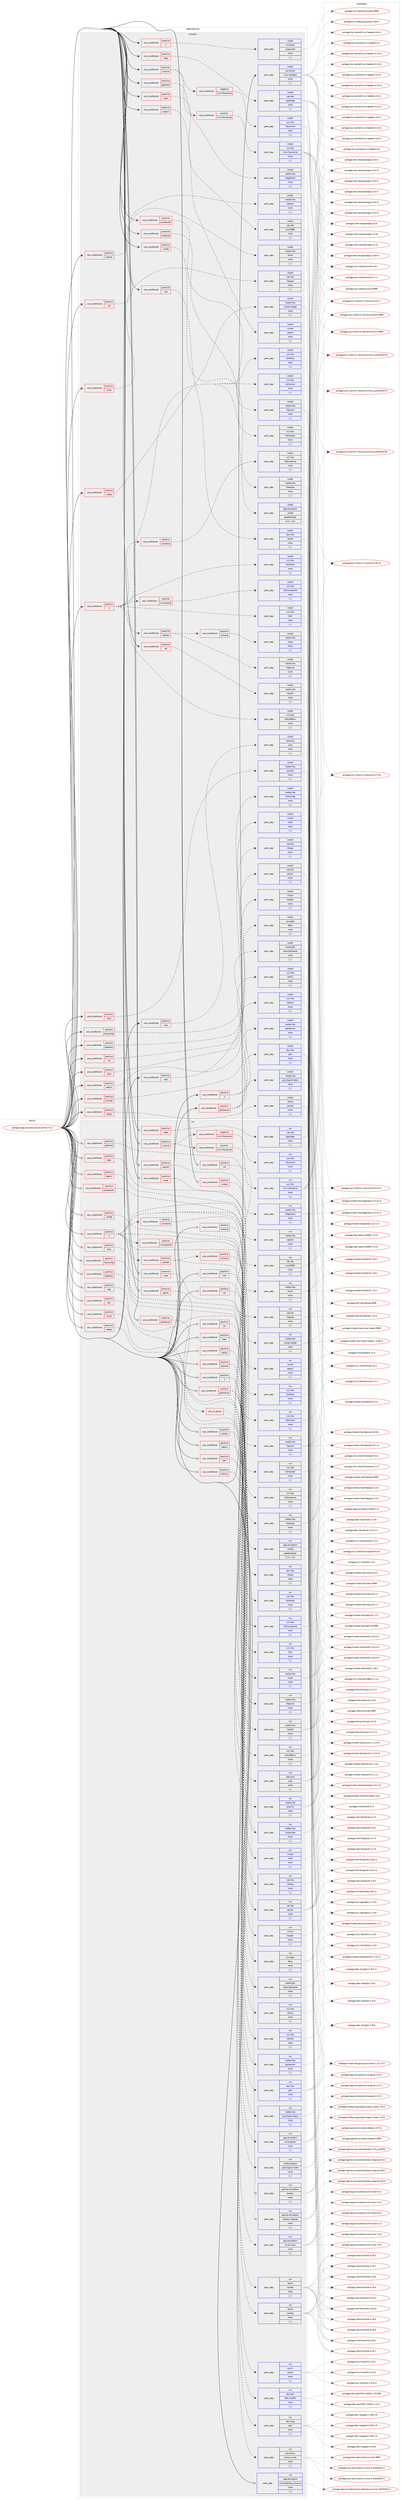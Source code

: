 digraph prolog {

# *************
# Graph options
# *************

newrank=true;
concentrate=true;
compound=true;
graph [rankdir=LR,fontname=Helvetica,fontsize=10,ranksep=1.5];#, ranksep=2.5, nodesep=0.2];
edge  [arrowhead=vee];
node  [fontname=Helvetica,fontsize=10];

# **********
# The ebuild
# **********

subgraph cluster_leftcol {
color=gray;
label=<<i>ebuild</i>>;
id [label="portage://app-emulation/wine-vanilla-7.0.2", color=red, width=4, href="../app-emulation/wine-vanilla-7.0.2.svg"];
}

# ****************
# The dependencies
# ****************

subgraph cluster_midcol {
color=gray;
label=<<i>dependencies</i>>;
subgraph cluster_compile {
fillcolor="#eeeeee";
style=filled;
label=<<i>compile</i>>;
subgraph cond10555 {
dependency35662 [label=<<TABLE BORDER="0" CELLBORDER="1" CELLSPACING="0" CELLPADDING="4"><TR><TD ROWSPAN="3" CELLPADDING="10">use_conditional</TD></TR><TR><TD>positive</TD></TR><TR><TD>X</TD></TR></TABLE>>, shape=none, color=red];
subgraph pack24748 {
dependency35663 [label=<<TABLE BORDER="0" CELLBORDER="1" CELLSPACING="0" CELLPADDING="4" WIDTH="220"><TR><TD ROWSPAN="6" CELLPADDING="30">pack_dep</TD></TR><TR><TD WIDTH="110">install</TD></TR><TR><TD>x11-base</TD></TR><TR><TD>xorg-proto</TD></TR><TR><TD>none</TD></TR><TR><TD>[,,]</TD></TR></TABLE>>, shape=none, color=blue];
}
dependency35662:e -> dependency35663:w [weight=20,style="dashed",arrowhead="vee"];
}
id:e -> dependency35662:w [weight=20,style="solid",arrowhead="vee"];
subgraph cond10556 {
dependency35664 [label=<<TABLE BORDER="0" CELLBORDER="1" CELLSPACING="0" CELLPADDING="4"><TR><TD ROWSPAN="3" CELLPADDING="10">use_conditional</TD></TR><TR><TD>positive</TD></TR><TR><TD>X</TD></TR></TABLE>>, shape=none, color=red];
subgraph pack24749 {
dependency35665 [label=<<TABLE BORDER="0" CELLBORDER="1" CELLSPACING="0" CELLPADDING="4" WIDTH="220"><TR><TD ROWSPAN="6" CELLPADDING="30">pack_dep</TD></TR><TR><TD WIDTH="110">install</TD></TR><TR><TD>x11-libs</TD></TR><TR><TD>libX11</TD></TR><TR><TD>none</TD></TR><TR><TD>[,,]</TD></TR></TABLE>>, shape=none, color=blue];
}
dependency35664:e -> dependency35665:w [weight=20,style="dashed",arrowhead="vee"];
subgraph pack24750 {
dependency35666 [label=<<TABLE BORDER="0" CELLBORDER="1" CELLSPACING="0" CELLPADDING="4" WIDTH="220"><TR><TD ROWSPAN="6" CELLPADDING="30">pack_dep</TD></TR><TR><TD WIDTH="110">install</TD></TR><TR><TD>x11-libs</TD></TR><TR><TD>libXext</TD></TR><TR><TD>none</TD></TR><TR><TD>[,,]</TD></TR></TABLE>>, shape=none, color=blue];
}
dependency35664:e -> dependency35666:w [weight=20,style="dashed",arrowhead="vee"];
}
id:e -> dependency35664:w [weight=20,style="solid",arrowhead="vee"];
subgraph cond10557 {
dependency35667 [label=<<TABLE BORDER="0" CELLBORDER="1" CELLSPACING="0" CELLPADDING="4"><TR><TD ROWSPAN="3" CELLPADDING="10">use_conditional</TD></TR><TR><TD>positive</TD></TR><TR><TD>X</TD></TR></TABLE>>, shape=none, color=red];
subgraph pack24751 {
dependency35668 [label=<<TABLE BORDER="0" CELLBORDER="1" CELLSPACING="0" CELLPADDING="4" WIDTH="220"><TR><TD ROWSPAN="6" CELLPADDING="30">pack_dep</TD></TR><TR><TD WIDTH="110">install</TD></TR><TR><TD>x11-libs</TD></TR><TR><TD>libXcursor</TD></TR><TR><TD>none</TD></TR><TR><TD>[,,]</TD></TR></TABLE>>, shape=none, color=blue];
}
dependency35667:e -> dependency35668:w [weight=20,style="dashed",arrowhead="vee"];
subgraph pack24752 {
dependency35669 [label=<<TABLE BORDER="0" CELLBORDER="1" CELLSPACING="0" CELLPADDING="4" WIDTH="220"><TR><TD ROWSPAN="6" CELLPADDING="30">pack_dep</TD></TR><TR><TD WIDTH="110">install</TD></TR><TR><TD>x11-libs</TD></TR><TR><TD>libXfixes</TD></TR><TR><TD>none</TD></TR><TR><TD>[,,]</TD></TR></TABLE>>, shape=none, color=blue];
}
dependency35667:e -> dependency35669:w [weight=20,style="dashed",arrowhead="vee"];
subgraph pack24753 {
dependency35670 [label=<<TABLE BORDER="0" CELLBORDER="1" CELLSPACING="0" CELLPADDING="4" WIDTH="220"><TR><TD ROWSPAN="6" CELLPADDING="30">pack_dep</TD></TR><TR><TD WIDTH="110">install</TD></TR><TR><TD>x11-libs</TD></TR><TR><TD>libXi</TD></TR><TR><TD>none</TD></TR><TR><TD>[,,]</TD></TR></TABLE>>, shape=none, color=blue];
}
dependency35667:e -> dependency35670:w [weight=20,style="dashed",arrowhead="vee"];
subgraph pack24754 {
dependency35671 [label=<<TABLE BORDER="0" CELLBORDER="1" CELLSPACING="0" CELLPADDING="4" WIDTH="220"><TR><TD ROWSPAN="6" CELLPADDING="30">pack_dep</TD></TR><TR><TD WIDTH="110">install</TD></TR><TR><TD>x11-libs</TD></TR><TR><TD>libXrandr</TD></TR><TR><TD>none</TD></TR><TR><TD>[,,]</TD></TR></TABLE>>, shape=none, color=blue];
}
dependency35667:e -> dependency35671:w [weight=20,style="dashed",arrowhead="vee"];
subgraph pack24755 {
dependency35672 [label=<<TABLE BORDER="0" CELLBORDER="1" CELLSPACING="0" CELLPADDING="4" WIDTH="220"><TR><TD ROWSPAN="6" CELLPADDING="30">pack_dep</TD></TR><TR><TD WIDTH="110">install</TD></TR><TR><TD>x11-libs</TD></TR><TR><TD>libXrender</TD></TR><TR><TD>none</TD></TR><TR><TD>[,,]</TD></TR></TABLE>>, shape=none, color=blue];
}
dependency35667:e -> dependency35672:w [weight=20,style="dashed",arrowhead="vee"];
subgraph pack24756 {
dependency35673 [label=<<TABLE BORDER="0" CELLBORDER="1" CELLSPACING="0" CELLPADDING="4" WIDTH="220"><TR><TD ROWSPAN="6" CELLPADDING="30">pack_dep</TD></TR><TR><TD WIDTH="110">install</TD></TR><TR><TD>x11-libs</TD></TR><TR><TD>libXxf86vm</TD></TR><TR><TD>none</TD></TR><TR><TD>[,,]</TD></TR></TABLE>>, shape=none, color=blue];
}
dependency35667:e -> dependency35673:w [weight=20,style="dashed",arrowhead="vee"];
subgraph cond10558 {
dependency35674 [label=<<TABLE BORDER="0" CELLBORDER="1" CELLSPACING="0" CELLPADDING="4"><TR><TD ROWSPAN="3" CELLPADDING="10">use_conditional</TD></TR><TR><TD>positive</TD></TR><TR><TD>opengl</TD></TR></TABLE>>, shape=none, color=red];
subgraph pack24757 {
dependency35675 [label=<<TABLE BORDER="0" CELLBORDER="1" CELLSPACING="0" CELLPADDING="4" WIDTH="220"><TR><TD ROWSPAN="6" CELLPADDING="30">pack_dep</TD></TR><TR><TD WIDTH="110">install</TD></TR><TR><TD>media-libs</TD></TR><TR><TD>libglvnd</TD></TR><TR><TD>none</TD></TR><TR><TD>[,,]</TD></TR></TABLE>>, shape=none, color=blue];
}
dependency35674:e -> dependency35675:w [weight=20,style="dashed",arrowhead="vee"];
subgraph cond10559 {
dependency35676 [label=<<TABLE BORDER="0" CELLBORDER="1" CELLSPACING="0" CELLPADDING="4"><TR><TD ROWSPAN="3" CELLPADDING="10">use_conditional</TD></TR><TR><TD>positive</TD></TR><TR><TD>osmesa</TD></TR></TABLE>>, shape=none, color=red];
subgraph pack24758 {
dependency35677 [label=<<TABLE BORDER="0" CELLBORDER="1" CELLSPACING="0" CELLPADDING="4" WIDTH="220"><TR><TD ROWSPAN="6" CELLPADDING="30">pack_dep</TD></TR><TR><TD WIDTH="110">install</TD></TR><TR><TD>media-libs</TD></TR><TR><TD>mesa</TD></TR><TR><TD>none</TD></TR><TR><TD>[,,]</TD></TR></TABLE>>, shape=none, color=blue];
}
dependency35676:e -> dependency35677:w [weight=20,style="dashed",arrowhead="vee"];
}
dependency35674:e -> dependency35676:w [weight=20,style="dashed",arrowhead="vee"];
}
dependency35667:e -> dependency35674:w [weight=20,style="dashed",arrowhead="vee"];
subgraph cond10560 {
dependency35678 [label=<<TABLE BORDER="0" CELLBORDER="1" CELLSPACING="0" CELLPADDING="4"><TR><TD ROWSPAN="3" CELLPADDING="10">use_conditional</TD></TR><TR><TD>positive</TD></TR><TR><TD>xcomposite</TD></TR></TABLE>>, shape=none, color=red];
subgraph pack24759 {
dependency35679 [label=<<TABLE BORDER="0" CELLBORDER="1" CELLSPACING="0" CELLPADDING="4" WIDTH="220"><TR><TD ROWSPAN="6" CELLPADDING="30">pack_dep</TD></TR><TR><TD WIDTH="110">install</TD></TR><TR><TD>x11-libs</TD></TR><TR><TD>libXcomposite</TD></TR><TR><TD>none</TD></TR><TR><TD>[,,]</TD></TR></TABLE>>, shape=none, color=blue];
}
dependency35678:e -> dependency35679:w [weight=20,style="dashed",arrowhead="vee"];
}
dependency35667:e -> dependency35678:w [weight=20,style="dashed",arrowhead="vee"];
subgraph cond10561 {
dependency35680 [label=<<TABLE BORDER="0" CELLBORDER="1" CELLSPACING="0" CELLPADDING="4"><TR><TD ROWSPAN="3" CELLPADDING="10">use_conditional</TD></TR><TR><TD>positive</TD></TR><TR><TD>xinerama</TD></TR></TABLE>>, shape=none, color=red];
subgraph pack24760 {
dependency35681 [label=<<TABLE BORDER="0" CELLBORDER="1" CELLSPACING="0" CELLPADDING="4" WIDTH="220"><TR><TD ROWSPAN="6" CELLPADDING="30">pack_dep</TD></TR><TR><TD WIDTH="110">install</TD></TR><TR><TD>x11-libs</TD></TR><TR><TD>libXinerama</TD></TR><TR><TD>none</TD></TR><TR><TD>[,,]</TD></TR></TABLE>>, shape=none, color=blue];
}
dependency35680:e -> dependency35681:w [weight=20,style="dashed",arrowhead="vee"];
}
dependency35667:e -> dependency35680:w [weight=20,style="dashed",arrowhead="vee"];
}
id:e -> dependency35667:w [weight=20,style="solid",arrowhead="vee"];
subgraph cond10562 {
dependency35682 [label=<<TABLE BORDER="0" CELLBORDER="1" CELLSPACING="0" CELLPADDING="4"><TR><TD ROWSPAN="3" CELLPADDING="10">use_conditional</TD></TR><TR><TD>positive</TD></TR><TR><TD>alsa</TD></TR></TABLE>>, shape=none, color=red];
subgraph pack24761 {
dependency35683 [label=<<TABLE BORDER="0" CELLBORDER="1" CELLSPACING="0" CELLPADDING="4" WIDTH="220"><TR><TD ROWSPAN="6" CELLPADDING="30">pack_dep</TD></TR><TR><TD WIDTH="110">install</TD></TR><TR><TD>media-libs</TD></TR><TR><TD>alsa-lib</TD></TR><TR><TD>none</TD></TR><TR><TD>[,,]</TD></TR></TABLE>>, shape=none, color=blue];
}
dependency35682:e -> dependency35683:w [weight=20,style="dashed",arrowhead="vee"];
}
id:e -> dependency35682:w [weight=20,style="solid",arrowhead="vee"];
subgraph cond10563 {
dependency35684 [label=<<TABLE BORDER="0" CELLBORDER="1" CELLSPACING="0" CELLPADDING="4"><TR><TD ROWSPAN="3" CELLPADDING="10">use_conditional</TD></TR><TR><TD>positive</TD></TR><TR><TD>capi</TD></TR></TABLE>>, shape=none, color=red];
subgraph pack24762 {
dependency35685 [label=<<TABLE BORDER="0" CELLBORDER="1" CELLSPACING="0" CELLPADDING="4" WIDTH="220"><TR><TD ROWSPAN="6" CELLPADDING="30">pack_dep</TD></TR><TR><TD WIDTH="110">install</TD></TR><TR><TD>net-libs</TD></TR><TR><TD>libcapi</TD></TR><TR><TD>none</TD></TR><TR><TD>[,,]</TD></TR></TABLE>>, shape=none, color=blue];
}
dependency35684:e -> dependency35685:w [weight=20,style="dashed",arrowhead="vee"];
}
id:e -> dependency35684:w [weight=20,style="solid",arrowhead="vee"];
subgraph cond10564 {
dependency35686 [label=<<TABLE BORDER="0" CELLBORDER="1" CELLSPACING="0" CELLPADDING="4"><TR><TD ROWSPAN="3" CELLPADDING="10">use_conditional</TD></TR><TR><TD>positive</TD></TR><TR><TD>cups</TD></TR></TABLE>>, shape=none, color=red];
subgraph pack24763 {
dependency35687 [label=<<TABLE BORDER="0" CELLBORDER="1" CELLSPACING="0" CELLPADDING="4" WIDTH="220"><TR><TD ROWSPAN="6" CELLPADDING="30">pack_dep</TD></TR><TR><TD WIDTH="110">install</TD></TR><TR><TD>net-print</TD></TR><TR><TD>cups</TD></TR><TR><TD>none</TD></TR><TR><TD>[,,]</TD></TR></TABLE>>, shape=none, color=blue];
}
dependency35686:e -> dependency35687:w [weight=20,style="dashed",arrowhead="vee"];
}
id:e -> dependency35686:w [weight=20,style="solid",arrowhead="vee"];
subgraph cond10565 {
dependency35688 [label=<<TABLE BORDER="0" CELLBORDER="1" CELLSPACING="0" CELLPADDING="4"><TR><TD ROWSPAN="3" CELLPADDING="10">use_conditional</TD></TR><TR><TD>positive</TD></TR><TR><TD>fontconfig</TD></TR></TABLE>>, shape=none, color=red];
subgraph pack24764 {
dependency35689 [label=<<TABLE BORDER="0" CELLBORDER="1" CELLSPACING="0" CELLPADDING="4" WIDTH="220"><TR><TD ROWSPAN="6" CELLPADDING="30">pack_dep</TD></TR><TR><TD WIDTH="110">install</TD></TR><TR><TD>media-libs</TD></TR><TR><TD>fontconfig</TD></TR><TR><TD>none</TD></TR><TR><TD>[,,]</TD></TR></TABLE>>, shape=none, color=blue];
}
dependency35688:e -> dependency35689:w [weight=20,style="dashed",arrowhead="vee"];
}
id:e -> dependency35688:w [weight=20,style="solid",arrowhead="vee"];
subgraph cond10566 {
dependency35690 [label=<<TABLE BORDER="0" CELLBORDER="1" CELLSPACING="0" CELLPADDING="4"><TR><TD ROWSPAN="3" CELLPADDING="10">use_conditional</TD></TR><TR><TD>positive</TD></TR><TR><TD>gphoto2</TD></TR></TABLE>>, shape=none, color=red];
subgraph pack24765 {
dependency35691 [label=<<TABLE BORDER="0" CELLBORDER="1" CELLSPACING="0" CELLPADDING="4" WIDTH="220"><TR><TD ROWSPAN="6" CELLPADDING="30">pack_dep</TD></TR><TR><TD WIDTH="110">install</TD></TR><TR><TD>media-libs</TD></TR><TR><TD>libgphoto2</TD></TR><TR><TD>none</TD></TR><TR><TD>[,,]</TD></TR></TABLE>>, shape=none, color=blue];
}
dependency35690:e -> dependency35691:w [weight=20,style="dashed",arrowhead="vee"];
}
id:e -> dependency35690:w [weight=20,style="solid",arrowhead="vee"];
subgraph cond10567 {
dependency35692 [label=<<TABLE BORDER="0" CELLBORDER="1" CELLSPACING="0" CELLPADDING="4"><TR><TD ROWSPAN="3" CELLPADDING="10">use_conditional</TD></TR><TR><TD>positive</TD></TR><TR><TD>gstreamer</TD></TR></TABLE>>, shape=none, color=red];
subgraph pack24766 {
dependency35693 [label=<<TABLE BORDER="0" CELLBORDER="1" CELLSPACING="0" CELLPADDING="4" WIDTH="220"><TR><TD ROWSPAN="6" CELLPADDING="30">pack_dep</TD></TR><TR><TD WIDTH="110">install</TD></TR><TR><TD>dev-libs</TD></TR><TR><TD>glib</TD></TR><TR><TD>none</TD></TR><TR><TD>[,,]</TD></TR></TABLE>>, shape=none, color=blue];
}
dependency35692:e -> dependency35693:w [weight=20,style="dashed",arrowhead="vee"];
subgraph pack24767 {
dependency35694 [label=<<TABLE BORDER="0" CELLBORDER="1" CELLSPACING="0" CELLPADDING="4" WIDTH="220"><TR><TD ROWSPAN="6" CELLPADDING="30">pack_dep</TD></TR><TR><TD WIDTH="110">install</TD></TR><TR><TD>media-libs</TD></TR><TR><TD>gst-plugins-base</TD></TR><TR><TD>none</TD></TR><TR><TD>[,,]</TD></TR></TABLE>>, shape=none, color=blue];
}
dependency35692:e -> dependency35694:w [weight=20,style="dashed",arrowhead="vee"];
subgraph pack24768 {
dependency35695 [label=<<TABLE BORDER="0" CELLBORDER="1" CELLSPACING="0" CELLPADDING="4" WIDTH="220"><TR><TD ROWSPAN="6" CELLPADDING="30">pack_dep</TD></TR><TR><TD WIDTH="110">install</TD></TR><TR><TD>media-libs</TD></TR><TR><TD>gstreamer</TD></TR><TR><TD>none</TD></TR><TR><TD>[,,]</TD></TR></TABLE>>, shape=none, color=blue];
}
dependency35692:e -> dependency35695:w [weight=20,style="dashed",arrowhead="vee"];
}
id:e -> dependency35692:w [weight=20,style="solid",arrowhead="vee"];
subgraph cond10568 {
dependency35696 [label=<<TABLE BORDER="0" CELLBORDER="1" CELLSPACING="0" CELLPADDING="4"><TR><TD ROWSPAN="3" CELLPADDING="10">use_conditional</TD></TR><TR><TD>positive</TD></TR><TR><TD>kerberos</TD></TR></TABLE>>, shape=none, color=red];
subgraph pack24769 {
dependency35697 [label=<<TABLE BORDER="0" CELLBORDER="1" CELLSPACING="0" CELLPADDING="4" WIDTH="220"><TR><TD ROWSPAN="6" CELLPADDING="30">pack_dep</TD></TR><TR><TD WIDTH="110">install</TD></TR><TR><TD>virtual</TD></TR><TR><TD>krb5</TD></TR><TR><TD>none</TD></TR><TR><TD>[,,]</TD></TR></TABLE>>, shape=none, color=blue];
}
dependency35696:e -> dependency35697:w [weight=20,style="dashed",arrowhead="vee"];
}
id:e -> dependency35696:w [weight=20,style="solid",arrowhead="vee"];
subgraph cond10569 {
dependency35698 [label=<<TABLE BORDER="0" CELLBORDER="1" CELLSPACING="0" CELLPADDING="4"><TR><TD ROWSPAN="3" CELLPADDING="10">use_conditional</TD></TR><TR><TD>positive</TD></TR><TR><TD>ldap</TD></TR></TABLE>>, shape=none, color=red];
subgraph pack24770 {
dependency35699 [label=<<TABLE BORDER="0" CELLBORDER="1" CELLSPACING="0" CELLPADDING="4" WIDTH="220"><TR><TD ROWSPAN="6" CELLPADDING="30">pack_dep</TD></TR><TR><TD WIDTH="110">install</TD></TR><TR><TD>net-nds</TD></TR><TR><TD>openldap</TD></TR><TR><TD>none</TD></TR><TR><TD>[,,]</TD></TR></TABLE>>, shape=none, color=blue];
}
dependency35698:e -> dependency35699:w [weight=20,style="dashed",arrowhead="vee"];
}
id:e -> dependency35698:w [weight=20,style="solid",arrowhead="vee"];
subgraph cond10570 {
dependency35700 [label=<<TABLE BORDER="0" CELLBORDER="1" CELLSPACING="0" CELLPADDING="4"><TR><TD ROWSPAN="3" CELLPADDING="10">use_conditional</TD></TR><TR><TD>positive</TD></TR><TR><TD>netapi</TD></TR></TABLE>>, shape=none, color=red];
subgraph pack24771 {
dependency35701 [label=<<TABLE BORDER="0" CELLBORDER="1" CELLSPACING="0" CELLPADDING="4" WIDTH="220"><TR><TD ROWSPAN="6" CELLPADDING="30">pack_dep</TD></TR><TR><TD WIDTH="110">install</TD></TR><TR><TD>net-fs</TD></TR><TR><TD>samba</TD></TR><TR><TD>none</TD></TR><TR><TD>[,,]</TD></TR></TABLE>>, shape=none, color=blue];
}
dependency35700:e -> dependency35701:w [weight=20,style="dashed",arrowhead="vee"];
}
id:e -> dependency35700:w [weight=20,style="solid",arrowhead="vee"];
subgraph cond10571 {
dependency35702 [label=<<TABLE BORDER="0" CELLBORDER="1" CELLSPACING="0" CELLPADDING="4"><TR><TD ROWSPAN="3" CELLPADDING="10">use_conditional</TD></TR><TR><TD>positive</TD></TR><TR><TD>odbc</TD></TR></TABLE>>, shape=none, color=red];
subgraph pack24772 {
dependency35703 [label=<<TABLE BORDER="0" CELLBORDER="1" CELLSPACING="0" CELLPADDING="4" WIDTH="220"><TR><TD ROWSPAN="6" CELLPADDING="30">pack_dep</TD></TR><TR><TD WIDTH="110">install</TD></TR><TR><TD>dev-db</TD></TR><TR><TD>unixODBC</TD></TR><TR><TD>none</TD></TR><TR><TD>[,,]</TD></TR></TABLE>>, shape=none, color=blue];
}
dependency35702:e -> dependency35703:w [weight=20,style="dashed",arrowhead="vee"];
}
id:e -> dependency35702:w [weight=20,style="solid",arrowhead="vee"];
subgraph cond10572 {
dependency35704 [label=<<TABLE BORDER="0" CELLBORDER="1" CELLSPACING="0" CELLPADDING="4"><TR><TD ROWSPAN="3" CELLPADDING="10">use_conditional</TD></TR><TR><TD>positive</TD></TR><TR><TD>openal</TD></TR></TABLE>>, shape=none, color=red];
subgraph pack24773 {
dependency35705 [label=<<TABLE BORDER="0" CELLBORDER="1" CELLSPACING="0" CELLPADDING="4" WIDTH="220"><TR><TD ROWSPAN="6" CELLPADDING="30">pack_dep</TD></TR><TR><TD WIDTH="110">install</TD></TR><TR><TD>media-libs</TD></TR><TR><TD>openal</TD></TR><TR><TD>none</TD></TR><TR><TD>[,,]</TD></TR></TABLE>>, shape=none, color=blue];
}
dependency35704:e -> dependency35705:w [weight=20,style="dashed",arrowhead="vee"];
}
id:e -> dependency35704:w [weight=20,style="solid",arrowhead="vee"];
subgraph cond10573 {
dependency35706 [label=<<TABLE BORDER="0" CELLBORDER="1" CELLSPACING="0" CELLPADDING="4"><TR><TD ROWSPAN="3" CELLPADDING="10">use_conditional</TD></TR><TR><TD>positive</TD></TR><TR><TD>opencl</TD></TR></TABLE>>, shape=none, color=red];
subgraph pack24774 {
dependency35707 [label=<<TABLE BORDER="0" CELLBORDER="1" CELLSPACING="0" CELLPADDING="4" WIDTH="220"><TR><TD ROWSPAN="6" CELLPADDING="30">pack_dep</TD></TR><TR><TD WIDTH="110">install</TD></TR><TR><TD>virtual</TD></TR><TR><TD>opencl</TD></TR><TR><TD>none</TD></TR><TR><TD>[,,]</TD></TR></TABLE>>, shape=none, color=blue];
}
dependency35706:e -> dependency35707:w [weight=20,style="dashed",arrowhead="vee"];
}
id:e -> dependency35706:w [weight=20,style="solid",arrowhead="vee"];
subgraph cond10574 {
dependency35708 [label=<<TABLE BORDER="0" CELLBORDER="1" CELLSPACING="0" CELLPADDING="4"><TR><TD ROWSPAN="3" CELLPADDING="10">use_conditional</TD></TR><TR><TD>positive</TD></TR><TR><TD>pcap</TD></TR></TABLE>>, shape=none, color=red];
subgraph pack24775 {
dependency35709 [label=<<TABLE BORDER="0" CELLBORDER="1" CELLSPACING="0" CELLPADDING="4" WIDTH="220"><TR><TD ROWSPAN="6" CELLPADDING="30">pack_dep</TD></TR><TR><TD WIDTH="110">install</TD></TR><TR><TD>net-libs</TD></TR><TR><TD>libpcap</TD></TR><TR><TD>none</TD></TR><TR><TD>[,,]</TD></TR></TABLE>>, shape=none, color=blue];
}
dependency35708:e -> dependency35709:w [weight=20,style="dashed",arrowhead="vee"];
}
id:e -> dependency35708:w [weight=20,style="solid",arrowhead="vee"];
subgraph cond10575 {
dependency35710 [label=<<TABLE BORDER="0" CELLBORDER="1" CELLSPACING="0" CELLPADDING="4"><TR><TD ROWSPAN="3" CELLPADDING="10">use_conditional</TD></TR><TR><TD>positive</TD></TR><TR><TD>pulseaudio</TD></TR></TABLE>>, shape=none, color=red];
subgraph pack24776 {
dependency35711 [label=<<TABLE BORDER="0" CELLBORDER="1" CELLSPACING="0" CELLPADDING="4" WIDTH="220"><TR><TD ROWSPAN="6" CELLPADDING="30">pack_dep</TD></TR><TR><TD WIDTH="110">install</TD></TR><TR><TD>media-libs</TD></TR><TR><TD>libpulse</TD></TR><TR><TD>none</TD></TR><TR><TD>[,,]</TD></TR></TABLE>>, shape=none, color=blue];
}
dependency35710:e -> dependency35711:w [weight=20,style="dashed",arrowhead="vee"];
}
id:e -> dependency35710:w [weight=20,style="solid",arrowhead="vee"];
subgraph cond10576 {
dependency35712 [label=<<TABLE BORDER="0" CELLBORDER="1" CELLSPACING="0" CELLPADDING="4"><TR><TD ROWSPAN="3" CELLPADDING="10">use_conditional</TD></TR><TR><TD>positive</TD></TR><TR><TD>scanner</TD></TR></TABLE>>, shape=none, color=red];
subgraph pack24777 {
dependency35713 [label=<<TABLE BORDER="0" CELLBORDER="1" CELLSPACING="0" CELLPADDING="4" WIDTH="220"><TR><TD ROWSPAN="6" CELLPADDING="30">pack_dep</TD></TR><TR><TD WIDTH="110">install</TD></TR><TR><TD>media-gfx</TD></TR><TR><TD>sane-backends</TD></TR><TR><TD>none</TD></TR><TR><TD>[,,]</TD></TR></TABLE>>, shape=none, color=blue];
}
dependency35712:e -> dependency35713:w [weight=20,style="dashed",arrowhead="vee"];
}
id:e -> dependency35712:w [weight=20,style="solid",arrowhead="vee"];
subgraph cond10577 {
dependency35714 [label=<<TABLE BORDER="0" CELLBORDER="1" CELLSPACING="0" CELLPADDING="4"><TR><TD ROWSPAN="3" CELLPADDING="10">use_conditional</TD></TR><TR><TD>positive</TD></TR><TR><TD>sdl</TD></TR></TABLE>>, shape=none, color=red];
subgraph pack24778 {
dependency35715 [label=<<TABLE BORDER="0" CELLBORDER="1" CELLSPACING="0" CELLPADDING="4" WIDTH="220"><TR><TD ROWSPAN="6" CELLPADDING="30">pack_dep</TD></TR><TR><TD WIDTH="110">install</TD></TR><TR><TD>media-libs</TD></TR><TR><TD>libsdl2</TD></TR><TR><TD>none</TD></TR><TR><TD>[,,]</TD></TR></TABLE>>, shape=none, color=blue];
}
dependency35714:e -> dependency35715:w [weight=20,style="dashed",arrowhead="vee"];
}
id:e -> dependency35714:w [weight=20,style="solid",arrowhead="vee"];
subgraph cond10578 {
dependency35716 [label=<<TABLE BORDER="0" CELLBORDER="1" CELLSPACING="0" CELLPADDING="4"><TR><TD ROWSPAN="3" CELLPADDING="10">use_conditional</TD></TR><TR><TD>positive</TD></TR><TR><TD>ssl</TD></TR></TABLE>>, shape=none, color=red];
subgraph pack24779 {
dependency35717 [label=<<TABLE BORDER="0" CELLBORDER="1" CELLSPACING="0" CELLPADDING="4" WIDTH="220"><TR><TD ROWSPAN="6" CELLPADDING="30">pack_dep</TD></TR><TR><TD WIDTH="110">install</TD></TR><TR><TD>net-libs</TD></TR><TR><TD>gnutls</TD></TR><TR><TD>none</TD></TR><TR><TD>[,,]</TD></TR></TABLE>>, shape=none, color=blue];
}
dependency35716:e -> dependency35717:w [weight=20,style="dashed",arrowhead="vee"];
}
id:e -> dependency35716:w [weight=20,style="solid",arrowhead="vee"];
subgraph cond10579 {
dependency35718 [label=<<TABLE BORDER="0" CELLBORDER="1" CELLSPACING="0" CELLPADDING="4"><TR><TD ROWSPAN="3" CELLPADDING="10">use_conditional</TD></TR><TR><TD>positive</TD></TR><TR><TD>truetype</TD></TR></TABLE>>, shape=none, color=red];
subgraph pack24780 {
dependency35719 [label=<<TABLE BORDER="0" CELLBORDER="1" CELLSPACING="0" CELLPADDING="4" WIDTH="220"><TR><TD ROWSPAN="6" CELLPADDING="30">pack_dep</TD></TR><TR><TD WIDTH="110">install</TD></TR><TR><TD>media-libs</TD></TR><TR><TD>freetype</TD></TR><TR><TD>none</TD></TR><TR><TD>[,,]</TD></TR></TABLE>>, shape=none, color=blue];
}
dependency35718:e -> dependency35719:w [weight=20,style="dashed",arrowhead="vee"];
}
id:e -> dependency35718:w [weight=20,style="solid",arrowhead="vee"];
subgraph cond10580 {
dependency35720 [label=<<TABLE BORDER="0" CELLBORDER="1" CELLSPACING="0" CELLPADDING="4"><TR><TD ROWSPAN="3" CELLPADDING="10">use_conditional</TD></TR><TR><TD>positive</TD></TR><TR><TD>udev</TD></TR></TABLE>>, shape=none, color=red];
subgraph pack24781 {
dependency35721 [label=<<TABLE BORDER="0" CELLBORDER="1" CELLSPACING="0" CELLPADDING="4" WIDTH="220"><TR><TD ROWSPAN="6" CELLPADDING="30">pack_dep</TD></TR><TR><TD WIDTH="110">install</TD></TR><TR><TD>virtual</TD></TR><TR><TD>libudev</TD></TR><TR><TD>none</TD></TR><TR><TD>[,,]</TD></TR></TABLE>>, shape=none, color=blue];
}
dependency35720:e -> dependency35721:w [weight=20,style="dashed",arrowhead="vee"];
}
id:e -> dependency35720:w [weight=20,style="solid",arrowhead="vee"];
subgraph cond10581 {
dependency35722 [label=<<TABLE BORDER="0" CELLBORDER="1" CELLSPACING="0" CELLPADDING="4"><TR><TD ROWSPAN="3" CELLPADDING="10">use_conditional</TD></TR><TR><TD>positive</TD></TR><TR><TD>udisks</TD></TR></TABLE>>, shape=none, color=red];
subgraph pack24782 {
dependency35723 [label=<<TABLE BORDER="0" CELLBORDER="1" CELLSPACING="0" CELLPADDING="4" WIDTH="220"><TR><TD ROWSPAN="6" CELLPADDING="30">pack_dep</TD></TR><TR><TD WIDTH="110">install</TD></TR><TR><TD>sys-apps</TD></TR><TR><TD>dbus</TD></TR><TR><TD>none</TD></TR><TR><TD>[,,]</TD></TR></TABLE>>, shape=none, color=blue];
}
dependency35722:e -> dependency35723:w [weight=20,style="dashed",arrowhead="vee"];
}
id:e -> dependency35722:w [weight=20,style="solid",arrowhead="vee"];
subgraph cond10582 {
dependency35724 [label=<<TABLE BORDER="0" CELLBORDER="1" CELLSPACING="0" CELLPADDING="4"><TR><TD ROWSPAN="3" CELLPADDING="10">use_conditional</TD></TR><TR><TD>positive</TD></TR><TR><TD>unwind</TD></TR></TABLE>>, shape=none, color=red];
subgraph cond10583 {
dependency35725 [label=<<TABLE BORDER="0" CELLBORDER="1" CELLSPACING="0" CELLPADDING="4"><TR><TD ROWSPAN="3" CELLPADDING="10">use_conditional</TD></TR><TR><TD>positive</TD></TR><TR><TD>llvm-libunwind</TD></TR></TABLE>>, shape=none, color=red];
subgraph pack24783 {
dependency35726 [label=<<TABLE BORDER="0" CELLBORDER="1" CELLSPACING="0" CELLPADDING="4" WIDTH="220"><TR><TD ROWSPAN="6" CELLPADDING="30">pack_dep</TD></TR><TR><TD WIDTH="110">install</TD></TR><TR><TD>sys-libs</TD></TR><TR><TD>llvm-libunwind</TD></TR><TR><TD>none</TD></TR><TR><TD>[,,]</TD></TR></TABLE>>, shape=none, color=blue];
}
dependency35725:e -> dependency35726:w [weight=20,style="dashed",arrowhead="vee"];
}
dependency35724:e -> dependency35725:w [weight=20,style="dashed",arrowhead="vee"];
subgraph cond10584 {
dependency35727 [label=<<TABLE BORDER="0" CELLBORDER="1" CELLSPACING="0" CELLPADDING="4"><TR><TD ROWSPAN="3" CELLPADDING="10">use_conditional</TD></TR><TR><TD>negative</TD></TR><TR><TD>llvm-libunwind</TD></TR></TABLE>>, shape=none, color=red];
subgraph pack24784 {
dependency35728 [label=<<TABLE BORDER="0" CELLBORDER="1" CELLSPACING="0" CELLPADDING="4" WIDTH="220"><TR><TD ROWSPAN="6" CELLPADDING="30">pack_dep</TD></TR><TR><TD WIDTH="110">install</TD></TR><TR><TD>sys-libs</TD></TR><TR><TD>libunwind</TD></TR><TR><TD>none</TD></TR><TR><TD>[,,]</TD></TR></TABLE>>, shape=none, color=blue];
}
dependency35727:e -> dependency35728:w [weight=20,style="dashed",arrowhead="vee"];
}
dependency35724:e -> dependency35727:w [weight=20,style="dashed",arrowhead="vee"];
}
id:e -> dependency35724:w [weight=20,style="solid",arrowhead="vee"];
subgraph cond10585 {
dependency35729 [label=<<TABLE BORDER="0" CELLBORDER="1" CELLSPACING="0" CELLPADDING="4"><TR><TD ROWSPAN="3" CELLPADDING="10">use_conditional</TD></TR><TR><TD>positive</TD></TR><TR><TD>usb</TD></TR></TABLE>>, shape=none, color=red];
subgraph pack24785 {
dependency35730 [label=<<TABLE BORDER="0" CELLBORDER="1" CELLSPACING="0" CELLPADDING="4" WIDTH="220"><TR><TD ROWSPAN="6" CELLPADDING="30">pack_dep</TD></TR><TR><TD WIDTH="110">install</TD></TR><TR><TD>dev-libs</TD></TR><TR><TD>libusb</TD></TR><TR><TD>none</TD></TR><TR><TD>[,,]</TD></TR></TABLE>>, shape=none, color=blue];
}
dependency35729:e -> dependency35730:w [weight=20,style="dashed",arrowhead="vee"];
}
id:e -> dependency35729:w [weight=20,style="solid",arrowhead="vee"];
subgraph cond10586 {
dependency35731 [label=<<TABLE BORDER="0" CELLBORDER="1" CELLSPACING="0" CELLPADDING="4"><TR><TD ROWSPAN="3" CELLPADDING="10">use_conditional</TD></TR><TR><TD>positive</TD></TR><TR><TD>v4l</TD></TR></TABLE>>, shape=none, color=red];
subgraph pack24786 {
dependency35732 [label=<<TABLE BORDER="0" CELLBORDER="1" CELLSPACING="0" CELLPADDING="4" WIDTH="220"><TR><TD ROWSPAN="6" CELLPADDING="30">pack_dep</TD></TR><TR><TD WIDTH="110">install</TD></TR><TR><TD>media-libs</TD></TR><TR><TD>libv4l</TD></TR><TR><TD>none</TD></TR><TR><TD>[,,]</TD></TR></TABLE>>, shape=none, color=blue];
}
dependency35731:e -> dependency35732:w [weight=20,style="dashed",arrowhead="vee"];
}
id:e -> dependency35731:w [weight=20,style="solid",arrowhead="vee"];
subgraph cond10587 {
dependency35733 [label=<<TABLE BORDER="0" CELLBORDER="1" CELLSPACING="0" CELLPADDING="4"><TR><TD ROWSPAN="3" CELLPADDING="10">use_conditional</TD></TR><TR><TD>positive</TD></TR><TR><TD>vkd3d</TD></TR></TABLE>>, shape=none, color=red];
subgraph pack24787 {
dependency35734 [label=<<TABLE BORDER="0" CELLBORDER="1" CELLSPACING="0" CELLPADDING="4" WIDTH="220"><TR><TD ROWSPAN="6" CELLPADDING="30">pack_dep</TD></TR><TR><TD WIDTH="110">install</TD></TR><TR><TD>app-emulation</TD></TR><TR><TD>vkd3d</TD></TR><TR><TD>greaterequal</TD></TR><TR><TD>[1.2,,,1.2]</TD></TR></TABLE>>, shape=none, color=blue];
}
dependency35733:e -> dependency35734:w [weight=20,style="dashed",arrowhead="vee"];
}
id:e -> dependency35733:w [weight=20,style="solid",arrowhead="vee"];
subgraph cond10588 {
dependency35735 [label=<<TABLE BORDER="0" CELLBORDER="1" CELLSPACING="0" CELLPADDING="4"><TR><TD ROWSPAN="3" CELLPADDING="10">use_conditional</TD></TR><TR><TD>positive</TD></TR><TR><TD>vulkan</TD></TR></TABLE>>, shape=none, color=red];
subgraph pack24788 {
dependency35736 [label=<<TABLE BORDER="0" CELLBORDER="1" CELLSPACING="0" CELLPADDING="4" WIDTH="220"><TR><TD ROWSPAN="6" CELLPADDING="30">pack_dep</TD></TR><TR><TD WIDTH="110">install</TD></TR><TR><TD>media-libs</TD></TR><TR><TD>vulkan-loader</TD></TR><TR><TD>none</TD></TR><TR><TD>[,,]</TD></TR></TABLE>>, shape=none, color=blue];
}
dependency35735:e -> dependency35736:w [weight=20,style="dashed",arrowhead="vee"];
}
id:e -> dependency35735:w [weight=20,style="solid",arrowhead="vee"];
subgraph pack24789 {
dependency35737 [label=<<TABLE BORDER="0" CELLBORDER="1" CELLSPACING="0" CELLPADDING="4" WIDTH="220"><TR><TD ROWSPAN="6" CELLPADDING="30">pack_dep</TD></TR><TR><TD WIDTH="110">install</TD></TR><TR><TD>sys-kernel</TD></TR><TR><TD>linux-headers</TD></TR><TR><TD>none</TD></TR><TR><TD>[,,]</TD></TR></TABLE>>, shape=none, color=blue];
}
id:e -> dependency35737:w [weight=20,style="solid",arrowhead="vee"];
}
subgraph cluster_compileandrun {
fillcolor="#eeeeee";
style=filled;
label=<<i>compile and run</i>>;
}
subgraph cluster_run {
fillcolor="#eeeeee";
style=filled;
label=<<i>run</i>>;
subgraph cond10589 {
dependency35738 [label=<<TABLE BORDER="0" CELLBORDER="1" CELLSPACING="0" CELLPADDING="4"><TR><TD ROWSPAN="3" CELLPADDING="10">use_conditional</TD></TR><TR><TD>positive</TD></TR><TR><TD>X</TD></TR></TABLE>>, shape=none, color=red];
subgraph pack24790 {
dependency35739 [label=<<TABLE BORDER="0" CELLBORDER="1" CELLSPACING="0" CELLPADDING="4" WIDTH="220"><TR><TD ROWSPAN="6" CELLPADDING="30">pack_dep</TD></TR><TR><TD WIDTH="110">run</TD></TR><TR><TD>x11-libs</TD></TR><TR><TD>libX11</TD></TR><TR><TD>none</TD></TR><TR><TD>[,,]</TD></TR></TABLE>>, shape=none, color=blue];
}
dependency35738:e -> dependency35739:w [weight=20,style="dashed",arrowhead="vee"];
subgraph pack24791 {
dependency35740 [label=<<TABLE BORDER="0" CELLBORDER="1" CELLSPACING="0" CELLPADDING="4" WIDTH="220"><TR><TD ROWSPAN="6" CELLPADDING="30">pack_dep</TD></TR><TR><TD WIDTH="110">run</TD></TR><TR><TD>x11-libs</TD></TR><TR><TD>libXext</TD></TR><TR><TD>none</TD></TR><TR><TD>[,,]</TD></TR></TABLE>>, shape=none, color=blue];
}
dependency35738:e -> dependency35740:w [weight=20,style="dashed",arrowhead="vee"];
}
id:e -> dependency35738:w [weight=20,style="solid",arrowhead="odot"];
subgraph cond10590 {
dependency35741 [label=<<TABLE BORDER="0" CELLBORDER="1" CELLSPACING="0" CELLPADDING="4"><TR><TD ROWSPAN="3" CELLPADDING="10">use_conditional</TD></TR><TR><TD>positive</TD></TR><TR><TD>X</TD></TR></TABLE>>, shape=none, color=red];
subgraph pack24792 {
dependency35742 [label=<<TABLE BORDER="0" CELLBORDER="1" CELLSPACING="0" CELLPADDING="4" WIDTH="220"><TR><TD ROWSPAN="6" CELLPADDING="30">pack_dep</TD></TR><TR><TD WIDTH="110">run</TD></TR><TR><TD>x11-libs</TD></TR><TR><TD>libXcursor</TD></TR><TR><TD>none</TD></TR><TR><TD>[,,]</TD></TR></TABLE>>, shape=none, color=blue];
}
dependency35741:e -> dependency35742:w [weight=20,style="dashed",arrowhead="vee"];
subgraph pack24793 {
dependency35743 [label=<<TABLE BORDER="0" CELLBORDER="1" CELLSPACING="0" CELLPADDING="4" WIDTH="220"><TR><TD ROWSPAN="6" CELLPADDING="30">pack_dep</TD></TR><TR><TD WIDTH="110">run</TD></TR><TR><TD>x11-libs</TD></TR><TR><TD>libXfixes</TD></TR><TR><TD>none</TD></TR><TR><TD>[,,]</TD></TR></TABLE>>, shape=none, color=blue];
}
dependency35741:e -> dependency35743:w [weight=20,style="dashed",arrowhead="vee"];
subgraph pack24794 {
dependency35744 [label=<<TABLE BORDER="0" CELLBORDER="1" CELLSPACING="0" CELLPADDING="4" WIDTH="220"><TR><TD ROWSPAN="6" CELLPADDING="30">pack_dep</TD></TR><TR><TD WIDTH="110">run</TD></TR><TR><TD>x11-libs</TD></TR><TR><TD>libXi</TD></TR><TR><TD>none</TD></TR><TR><TD>[,,]</TD></TR></TABLE>>, shape=none, color=blue];
}
dependency35741:e -> dependency35744:w [weight=20,style="dashed",arrowhead="vee"];
subgraph pack24795 {
dependency35745 [label=<<TABLE BORDER="0" CELLBORDER="1" CELLSPACING="0" CELLPADDING="4" WIDTH="220"><TR><TD ROWSPAN="6" CELLPADDING="30">pack_dep</TD></TR><TR><TD WIDTH="110">run</TD></TR><TR><TD>x11-libs</TD></TR><TR><TD>libXrandr</TD></TR><TR><TD>none</TD></TR><TR><TD>[,,]</TD></TR></TABLE>>, shape=none, color=blue];
}
dependency35741:e -> dependency35745:w [weight=20,style="dashed",arrowhead="vee"];
subgraph pack24796 {
dependency35746 [label=<<TABLE BORDER="0" CELLBORDER="1" CELLSPACING="0" CELLPADDING="4" WIDTH="220"><TR><TD ROWSPAN="6" CELLPADDING="30">pack_dep</TD></TR><TR><TD WIDTH="110">run</TD></TR><TR><TD>x11-libs</TD></TR><TR><TD>libXrender</TD></TR><TR><TD>none</TD></TR><TR><TD>[,,]</TD></TR></TABLE>>, shape=none, color=blue];
}
dependency35741:e -> dependency35746:w [weight=20,style="dashed",arrowhead="vee"];
subgraph pack24797 {
dependency35747 [label=<<TABLE BORDER="0" CELLBORDER="1" CELLSPACING="0" CELLPADDING="4" WIDTH="220"><TR><TD ROWSPAN="6" CELLPADDING="30">pack_dep</TD></TR><TR><TD WIDTH="110">run</TD></TR><TR><TD>x11-libs</TD></TR><TR><TD>libXxf86vm</TD></TR><TR><TD>none</TD></TR><TR><TD>[,,]</TD></TR></TABLE>>, shape=none, color=blue];
}
dependency35741:e -> dependency35747:w [weight=20,style="dashed",arrowhead="vee"];
subgraph cond10591 {
dependency35748 [label=<<TABLE BORDER="0" CELLBORDER="1" CELLSPACING="0" CELLPADDING="4"><TR><TD ROWSPAN="3" CELLPADDING="10">use_conditional</TD></TR><TR><TD>positive</TD></TR><TR><TD>opengl</TD></TR></TABLE>>, shape=none, color=red];
subgraph pack24798 {
dependency35749 [label=<<TABLE BORDER="0" CELLBORDER="1" CELLSPACING="0" CELLPADDING="4" WIDTH="220"><TR><TD ROWSPAN="6" CELLPADDING="30">pack_dep</TD></TR><TR><TD WIDTH="110">run</TD></TR><TR><TD>media-libs</TD></TR><TR><TD>libglvnd</TD></TR><TR><TD>none</TD></TR><TR><TD>[,,]</TD></TR></TABLE>>, shape=none, color=blue];
}
dependency35748:e -> dependency35749:w [weight=20,style="dashed",arrowhead="vee"];
subgraph cond10592 {
dependency35750 [label=<<TABLE BORDER="0" CELLBORDER="1" CELLSPACING="0" CELLPADDING="4"><TR><TD ROWSPAN="3" CELLPADDING="10">use_conditional</TD></TR><TR><TD>positive</TD></TR><TR><TD>osmesa</TD></TR></TABLE>>, shape=none, color=red];
subgraph pack24799 {
dependency35751 [label=<<TABLE BORDER="0" CELLBORDER="1" CELLSPACING="0" CELLPADDING="4" WIDTH="220"><TR><TD ROWSPAN="6" CELLPADDING="30">pack_dep</TD></TR><TR><TD WIDTH="110">run</TD></TR><TR><TD>media-libs</TD></TR><TR><TD>mesa</TD></TR><TR><TD>none</TD></TR><TR><TD>[,,]</TD></TR></TABLE>>, shape=none, color=blue];
}
dependency35750:e -> dependency35751:w [weight=20,style="dashed",arrowhead="vee"];
}
dependency35748:e -> dependency35750:w [weight=20,style="dashed",arrowhead="vee"];
}
dependency35741:e -> dependency35748:w [weight=20,style="dashed",arrowhead="vee"];
subgraph cond10593 {
dependency35752 [label=<<TABLE BORDER="0" CELLBORDER="1" CELLSPACING="0" CELLPADDING="4"><TR><TD ROWSPAN="3" CELLPADDING="10">use_conditional</TD></TR><TR><TD>positive</TD></TR><TR><TD>xcomposite</TD></TR></TABLE>>, shape=none, color=red];
subgraph pack24800 {
dependency35753 [label=<<TABLE BORDER="0" CELLBORDER="1" CELLSPACING="0" CELLPADDING="4" WIDTH="220"><TR><TD ROWSPAN="6" CELLPADDING="30">pack_dep</TD></TR><TR><TD WIDTH="110">run</TD></TR><TR><TD>x11-libs</TD></TR><TR><TD>libXcomposite</TD></TR><TR><TD>none</TD></TR><TR><TD>[,,]</TD></TR></TABLE>>, shape=none, color=blue];
}
dependency35752:e -> dependency35753:w [weight=20,style="dashed",arrowhead="vee"];
}
dependency35741:e -> dependency35752:w [weight=20,style="dashed",arrowhead="vee"];
subgraph cond10594 {
dependency35754 [label=<<TABLE BORDER="0" CELLBORDER="1" CELLSPACING="0" CELLPADDING="4"><TR><TD ROWSPAN="3" CELLPADDING="10">use_conditional</TD></TR><TR><TD>positive</TD></TR><TR><TD>xinerama</TD></TR></TABLE>>, shape=none, color=red];
subgraph pack24801 {
dependency35755 [label=<<TABLE BORDER="0" CELLBORDER="1" CELLSPACING="0" CELLPADDING="4" WIDTH="220"><TR><TD ROWSPAN="6" CELLPADDING="30">pack_dep</TD></TR><TR><TD WIDTH="110">run</TD></TR><TR><TD>x11-libs</TD></TR><TR><TD>libXinerama</TD></TR><TR><TD>none</TD></TR><TR><TD>[,,]</TD></TR></TABLE>>, shape=none, color=blue];
}
dependency35754:e -> dependency35755:w [weight=20,style="dashed",arrowhead="vee"];
}
dependency35741:e -> dependency35754:w [weight=20,style="dashed",arrowhead="vee"];
}
id:e -> dependency35741:w [weight=20,style="solid",arrowhead="odot"];
subgraph cond10595 {
dependency35756 [label=<<TABLE BORDER="0" CELLBORDER="1" CELLSPACING="0" CELLPADDING="4"><TR><TD ROWSPAN="3" CELLPADDING="10">use_conditional</TD></TR><TR><TD>positive</TD></TR><TR><TD>alsa</TD></TR></TABLE>>, shape=none, color=red];
subgraph pack24802 {
dependency35757 [label=<<TABLE BORDER="0" CELLBORDER="1" CELLSPACING="0" CELLPADDING="4" WIDTH="220"><TR><TD ROWSPAN="6" CELLPADDING="30">pack_dep</TD></TR><TR><TD WIDTH="110">run</TD></TR><TR><TD>media-libs</TD></TR><TR><TD>alsa-lib</TD></TR><TR><TD>none</TD></TR><TR><TD>[,,]</TD></TR></TABLE>>, shape=none, color=blue];
}
dependency35756:e -> dependency35757:w [weight=20,style="dashed",arrowhead="vee"];
}
id:e -> dependency35756:w [weight=20,style="solid",arrowhead="odot"];
subgraph cond10596 {
dependency35758 [label=<<TABLE BORDER="0" CELLBORDER="1" CELLSPACING="0" CELLPADDING="4"><TR><TD ROWSPAN="3" CELLPADDING="10">use_conditional</TD></TR><TR><TD>positive</TD></TR><TR><TD>capi</TD></TR></TABLE>>, shape=none, color=red];
subgraph pack24803 {
dependency35759 [label=<<TABLE BORDER="0" CELLBORDER="1" CELLSPACING="0" CELLPADDING="4" WIDTH="220"><TR><TD ROWSPAN="6" CELLPADDING="30">pack_dep</TD></TR><TR><TD WIDTH="110">run</TD></TR><TR><TD>net-libs</TD></TR><TR><TD>libcapi</TD></TR><TR><TD>none</TD></TR><TR><TD>[,,]</TD></TR></TABLE>>, shape=none, color=blue];
}
dependency35758:e -> dependency35759:w [weight=20,style="dashed",arrowhead="vee"];
}
id:e -> dependency35758:w [weight=20,style="solid",arrowhead="odot"];
subgraph cond10597 {
dependency35760 [label=<<TABLE BORDER="0" CELLBORDER="1" CELLSPACING="0" CELLPADDING="4"><TR><TD ROWSPAN="3" CELLPADDING="10">use_conditional</TD></TR><TR><TD>positive</TD></TR><TR><TD>cups</TD></TR></TABLE>>, shape=none, color=red];
subgraph pack24804 {
dependency35761 [label=<<TABLE BORDER="0" CELLBORDER="1" CELLSPACING="0" CELLPADDING="4" WIDTH="220"><TR><TD ROWSPAN="6" CELLPADDING="30">pack_dep</TD></TR><TR><TD WIDTH="110">run</TD></TR><TR><TD>net-print</TD></TR><TR><TD>cups</TD></TR><TR><TD>none</TD></TR><TR><TD>[,,]</TD></TR></TABLE>>, shape=none, color=blue];
}
dependency35760:e -> dependency35761:w [weight=20,style="dashed",arrowhead="vee"];
}
id:e -> dependency35760:w [weight=20,style="solid",arrowhead="odot"];
subgraph cond10598 {
dependency35762 [label=<<TABLE BORDER="0" CELLBORDER="1" CELLSPACING="0" CELLPADDING="4"><TR><TD ROWSPAN="3" CELLPADDING="10">use_conditional</TD></TR><TR><TD>positive</TD></TR><TR><TD>dos</TD></TR></TABLE>>, shape=none, color=red];
subgraph any300 {
dependency35763 [label=<<TABLE BORDER="0" CELLBORDER="1" CELLSPACING="0" CELLPADDING="4"><TR><TD CELLPADDING="10">any_of_group</TD></TR></TABLE>>, shape=none, color=red];subgraph pack24805 {
dependency35764 [label=<<TABLE BORDER="0" CELLBORDER="1" CELLSPACING="0" CELLPADDING="4" WIDTH="220"><TR><TD ROWSPAN="6" CELLPADDING="30">pack_dep</TD></TR><TR><TD WIDTH="110">run</TD></TR><TR><TD>games-emulation</TD></TR><TR><TD>dosbox</TD></TR><TR><TD>none</TD></TR><TR><TD>[,,]</TD></TR></TABLE>>, shape=none, color=blue];
}
dependency35763:e -> dependency35764:w [weight=20,style="dotted",arrowhead="oinv"];
subgraph pack24806 {
dependency35765 [label=<<TABLE BORDER="0" CELLBORDER="1" CELLSPACING="0" CELLPADDING="4" WIDTH="220"><TR><TD ROWSPAN="6" CELLPADDING="30">pack_dep</TD></TR><TR><TD WIDTH="110">run</TD></TR><TR><TD>games-emulation</TD></TR><TR><TD>dosbox-staging</TD></TR><TR><TD>none</TD></TR><TR><TD>[,,]</TD></TR></TABLE>>, shape=none, color=blue];
}
dependency35763:e -> dependency35765:w [weight=20,style="dotted",arrowhead="oinv"];
}
dependency35762:e -> dependency35763:w [weight=20,style="dashed",arrowhead="vee"];
}
id:e -> dependency35762:w [weight=20,style="solid",arrowhead="odot"];
subgraph cond10599 {
dependency35766 [label=<<TABLE BORDER="0" CELLBORDER="1" CELLSPACING="0" CELLPADDING="4"><TR><TD ROWSPAN="3" CELLPADDING="10">use_conditional</TD></TR><TR><TD>positive</TD></TR><TR><TD>fontconfig</TD></TR></TABLE>>, shape=none, color=red];
subgraph pack24807 {
dependency35767 [label=<<TABLE BORDER="0" CELLBORDER="1" CELLSPACING="0" CELLPADDING="4" WIDTH="220"><TR><TD ROWSPAN="6" CELLPADDING="30">pack_dep</TD></TR><TR><TD WIDTH="110">run</TD></TR><TR><TD>media-libs</TD></TR><TR><TD>fontconfig</TD></TR><TR><TD>none</TD></TR><TR><TD>[,,]</TD></TR></TABLE>>, shape=none, color=blue];
}
dependency35766:e -> dependency35767:w [weight=20,style="dashed",arrowhead="vee"];
}
id:e -> dependency35766:w [weight=20,style="solid",arrowhead="odot"];
subgraph cond10600 {
dependency35768 [label=<<TABLE BORDER="0" CELLBORDER="1" CELLSPACING="0" CELLPADDING="4"><TR><TD ROWSPAN="3" CELLPADDING="10">use_conditional</TD></TR><TR><TD>positive</TD></TR><TR><TD>gecko</TD></TR></TABLE>>, shape=none, color=red];
subgraph pack24808 {
dependency35769 [label=<<TABLE BORDER="0" CELLBORDER="1" CELLSPACING="0" CELLPADDING="4" WIDTH="220"><TR><TD ROWSPAN="6" CELLPADDING="30">pack_dep</TD></TR><TR><TD WIDTH="110">run</TD></TR><TR><TD>app-emulation</TD></TR><TR><TD>wine-gecko</TD></TR><TR><TD>none</TD></TR><TR><TD>[,,]</TD></TR></TABLE>>, shape=none, color=blue];
}
dependency35768:e -> dependency35769:w [weight=20,style="dashed",arrowhead="vee"];
}
id:e -> dependency35768:w [weight=20,style="solid",arrowhead="odot"];
subgraph cond10601 {
dependency35770 [label=<<TABLE BORDER="0" CELLBORDER="1" CELLSPACING="0" CELLPADDING="4"><TR><TD ROWSPAN="3" CELLPADDING="10">use_conditional</TD></TR><TR><TD>positive</TD></TR><TR><TD>gphoto2</TD></TR></TABLE>>, shape=none, color=red];
subgraph pack24809 {
dependency35771 [label=<<TABLE BORDER="0" CELLBORDER="1" CELLSPACING="0" CELLPADDING="4" WIDTH="220"><TR><TD ROWSPAN="6" CELLPADDING="30">pack_dep</TD></TR><TR><TD WIDTH="110">run</TD></TR><TR><TD>media-libs</TD></TR><TR><TD>libgphoto2</TD></TR><TR><TD>none</TD></TR><TR><TD>[,,]</TD></TR></TABLE>>, shape=none, color=blue];
}
dependency35770:e -> dependency35771:w [weight=20,style="dashed",arrowhead="vee"];
}
id:e -> dependency35770:w [weight=20,style="solid",arrowhead="odot"];
subgraph cond10602 {
dependency35772 [label=<<TABLE BORDER="0" CELLBORDER="1" CELLSPACING="0" CELLPADDING="4"><TR><TD ROWSPAN="3" CELLPADDING="10">use_conditional</TD></TR><TR><TD>positive</TD></TR><TR><TD>gstreamer</TD></TR></TABLE>>, shape=none, color=red];
subgraph pack24810 {
dependency35773 [label=<<TABLE BORDER="0" CELLBORDER="1" CELLSPACING="0" CELLPADDING="4" WIDTH="220"><TR><TD ROWSPAN="6" CELLPADDING="30">pack_dep</TD></TR><TR><TD WIDTH="110">run</TD></TR><TR><TD>dev-libs</TD></TR><TR><TD>glib</TD></TR><TR><TD>none</TD></TR><TR><TD>[,,]</TD></TR></TABLE>>, shape=none, color=blue];
}
dependency35772:e -> dependency35773:w [weight=20,style="dashed",arrowhead="vee"];
subgraph pack24811 {
dependency35774 [label=<<TABLE BORDER="0" CELLBORDER="1" CELLSPACING="0" CELLPADDING="4" WIDTH="220"><TR><TD ROWSPAN="6" CELLPADDING="30">pack_dep</TD></TR><TR><TD WIDTH="110">run</TD></TR><TR><TD>media-libs</TD></TR><TR><TD>gst-plugins-base</TD></TR><TR><TD>none</TD></TR><TR><TD>[,,]</TD></TR></TABLE>>, shape=none, color=blue];
}
dependency35772:e -> dependency35774:w [weight=20,style="dashed",arrowhead="vee"];
subgraph pack24812 {
dependency35775 [label=<<TABLE BORDER="0" CELLBORDER="1" CELLSPACING="0" CELLPADDING="4" WIDTH="220"><TR><TD ROWSPAN="6" CELLPADDING="30">pack_dep</TD></TR><TR><TD WIDTH="110">run</TD></TR><TR><TD>media-libs</TD></TR><TR><TD>gstreamer</TD></TR><TR><TD>none</TD></TR><TR><TD>[,,]</TD></TR></TABLE>>, shape=none, color=blue];
}
dependency35772:e -> dependency35775:w [weight=20,style="dashed",arrowhead="vee"];
}
id:e -> dependency35772:w [weight=20,style="solid",arrowhead="odot"];
subgraph cond10603 {
dependency35776 [label=<<TABLE BORDER="0" CELLBORDER="1" CELLSPACING="0" CELLPADDING="4"><TR><TD ROWSPAN="3" CELLPADDING="10">use_conditional</TD></TR><TR><TD>positive</TD></TR><TR><TD>gstreamer</TD></TR></TABLE>>, shape=none, color=red];
subgraph pack24813 {
dependency35777 [label=<<TABLE BORDER="0" CELLBORDER="1" CELLSPACING="0" CELLPADDING="4" WIDTH="220"><TR><TD ROWSPAN="6" CELLPADDING="30">pack_dep</TD></TR><TR><TD WIDTH="110">run</TD></TR><TR><TD>media-plugins</TD></TR><TR><TD>gst-plugins-meta</TD></TR><TR><TD>none</TD></TR><TR><TD>[,,]</TD></TR></TABLE>>, shape=none, color=blue];
}
dependency35776:e -> dependency35777:w [weight=20,style="dashed",arrowhead="vee"];
}
id:e -> dependency35776:w [weight=20,style="solid",arrowhead="odot"];
subgraph cond10604 {
dependency35778 [label=<<TABLE BORDER="0" CELLBORDER="1" CELLSPACING="0" CELLPADDING="4"><TR><TD ROWSPAN="3" CELLPADDING="10">use_conditional</TD></TR><TR><TD>positive</TD></TR><TR><TD>kerberos</TD></TR></TABLE>>, shape=none, color=red];
subgraph pack24814 {
dependency35779 [label=<<TABLE BORDER="0" CELLBORDER="1" CELLSPACING="0" CELLPADDING="4" WIDTH="220"><TR><TD ROWSPAN="6" CELLPADDING="30">pack_dep</TD></TR><TR><TD WIDTH="110">run</TD></TR><TR><TD>virtual</TD></TR><TR><TD>krb5</TD></TR><TR><TD>none</TD></TR><TR><TD>[,,]</TD></TR></TABLE>>, shape=none, color=blue];
}
dependency35778:e -> dependency35779:w [weight=20,style="dashed",arrowhead="vee"];
}
id:e -> dependency35778:w [weight=20,style="solid",arrowhead="odot"];
subgraph cond10605 {
dependency35780 [label=<<TABLE BORDER="0" CELLBORDER="1" CELLSPACING="0" CELLPADDING="4"><TR><TD ROWSPAN="3" CELLPADDING="10">use_conditional</TD></TR><TR><TD>positive</TD></TR><TR><TD>ldap</TD></TR></TABLE>>, shape=none, color=red];
subgraph pack24815 {
dependency35781 [label=<<TABLE BORDER="0" CELLBORDER="1" CELLSPACING="0" CELLPADDING="4" WIDTH="220"><TR><TD ROWSPAN="6" CELLPADDING="30">pack_dep</TD></TR><TR><TD WIDTH="110">run</TD></TR><TR><TD>net-nds</TD></TR><TR><TD>openldap</TD></TR><TR><TD>none</TD></TR><TR><TD>[,,]</TD></TR></TABLE>>, shape=none, color=blue];
}
dependency35780:e -> dependency35781:w [weight=20,style="dashed",arrowhead="vee"];
}
id:e -> dependency35780:w [weight=20,style="solid",arrowhead="odot"];
subgraph cond10606 {
dependency35782 [label=<<TABLE BORDER="0" CELLBORDER="1" CELLSPACING="0" CELLPADDING="4"><TR><TD ROWSPAN="3" CELLPADDING="10">use_conditional</TD></TR><TR><TD>positive</TD></TR><TR><TD>mono</TD></TR></TABLE>>, shape=none, color=red];
subgraph pack24816 {
dependency35783 [label=<<TABLE BORDER="0" CELLBORDER="1" CELLSPACING="0" CELLPADDING="4" WIDTH="220"><TR><TD ROWSPAN="6" CELLPADDING="30">pack_dep</TD></TR><TR><TD WIDTH="110">run</TD></TR><TR><TD>app-emulation</TD></TR><TR><TD>wine-mono</TD></TR><TR><TD>none</TD></TR><TR><TD>[,,]</TD></TR></TABLE>>, shape=none, color=blue];
}
dependency35782:e -> dependency35783:w [weight=20,style="dashed",arrowhead="vee"];
}
id:e -> dependency35782:w [weight=20,style="solid",arrowhead="odot"];
subgraph cond10607 {
dependency35784 [label=<<TABLE BORDER="0" CELLBORDER="1" CELLSPACING="0" CELLPADDING="4"><TR><TD ROWSPAN="3" CELLPADDING="10">use_conditional</TD></TR><TR><TD>positive</TD></TR><TR><TD>netapi</TD></TR></TABLE>>, shape=none, color=red];
subgraph pack24817 {
dependency35785 [label=<<TABLE BORDER="0" CELLBORDER="1" CELLSPACING="0" CELLPADDING="4" WIDTH="220"><TR><TD ROWSPAN="6" CELLPADDING="30">pack_dep</TD></TR><TR><TD WIDTH="110">run</TD></TR><TR><TD>net-fs</TD></TR><TR><TD>samba</TD></TR><TR><TD>none</TD></TR><TR><TD>[,,]</TD></TR></TABLE>>, shape=none, color=blue];
}
dependency35784:e -> dependency35785:w [weight=20,style="dashed",arrowhead="vee"];
}
id:e -> dependency35784:w [weight=20,style="solid",arrowhead="odot"];
subgraph cond10608 {
dependency35786 [label=<<TABLE BORDER="0" CELLBORDER="1" CELLSPACING="0" CELLPADDING="4"><TR><TD ROWSPAN="3" CELLPADDING="10">use_conditional</TD></TR><TR><TD>positive</TD></TR><TR><TD>odbc</TD></TR></TABLE>>, shape=none, color=red];
subgraph pack24818 {
dependency35787 [label=<<TABLE BORDER="0" CELLBORDER="1" CELLSPACING="0" CELLPADDING="4" WIDTH="220"><TR><TD ROWSPAN="6" CELLPADDING="30">pack_dep</TD></TR><TR><TD WIDTH="110">run</TD></TR><TR><TD>dev-db</TD></TR><TR><TD>unixODBC</TD></TR><TR><TD>none</TD></TR><TR><TD>[,,]</TD></TR></TABLE>>, shape=none, color=blue];
}
dependency35786:e -> dependency35787:w [weight=20,style="dashed",arrowhead="vee"];
}
id:e -> dependency35786:w [weight=20,style="solid",arrowhead="odot"];
subgraph cond10609 {
dependency35788 [label=<<TABLE BORDER="0" CELLBORDER="1" CELLSPACING="0" CELLPADDING="4"><TR><TD ROWSPAN="3" CELLPADDING="10">use_conditional</TD></TR><TR><TD>positive</TD></TR><TR><TD>openal</TD></TR></TABLE>>, shape=none, color=red];
subgraph pack24819 {
dependency35789 [label=<<TABLE BORDER="0" CELLBORDER="1" CELLSPACING="0" CELLPADDING="4" WIDTH="220"><TR><TD ROWSPAN="6" CELLPADDING="30">pack_dep</TD></TR><TR><TD WIDTH="110">run</TD></TR><TR><TD>media-libs</TD></TR><TR><TD>openal</TD></TR><TR><TD>none</TD></TR><TR><TD>[,,]</TD></TR></TABLE>>, shape=none, color=blue];
}
dependency35788:e -> dependency35789:w [weight=20,style="dashed",arrowhead="vee"];
}
id:e -> dependency35788:w [weight=20,style="solid",arrowhead="odot"];
subgraph cond10610 {
dependency35790 [label=<<TABLE BORDER="0" CELLBORDER="1" CELLSPACING="0" CELLPADDING="4"><TR><TD ROWSPAN="3" CELLPADDING="10">use_conditional</TD></TR><TR><TD>positive</TD></TR><TR><TD>opencl</TD></TR></TABLE>>, shape=none, color=red];
subgraph pack24820 {
dependency35791 [label=<<TABLE BORDER="0" CELLBORDER="1" CELLSPACING="0" CELLPADDING="4" WIDTH="220"><TR><TD ROWSPAN="6" CELLPADDING="30">pack_dep</TD></TR><TR><TD WIDTH="110">run</TD></TR><TR><TD>virtual</TD></TR><TR><TD>opencl</TD></TR><TR><TD>none</TD></TR><TR><TD>[,,]</TD></TR></TABLE>>, shape=none, color=blue];
}
dependency35790:e -> dependency35791:w [weight=20,style="dashed",arrowhead="vee"];
}
id:e -> dependency35790:w [weight=20,style="solid",arrowhead="odot"];
subgraph cond10611 {
dependency35792 [label=<<TABLE BORDER="0" CELLBORDER="1" CELLSPACING="0" CELLPADDING="4"><TR><TD ROWSPAN="3" CELLPADDING="10">use_conditional</TD></TR><TR><TD>positive</TD></TR><TR><TD>pcap</TD></TR></TABLE>>, shape=none, color=red];
subgraph pack24821 {
dependency35793 [label=<<TABLE BORDER="0" CELLBORDER="1" CELLSPACING="0" CELLPADDING="4" WIDTH="220"><TR><TD ROWSPAN="6" CELLPADDING="30">pack_dep</TD></TR><TR><TD WIDTH="110">run</TD></TR><TR><TD>net-libs</TD></TR><TR><TD>libpcap</TD></TR><TR><TD>none</TD></TR><TR><TD>[,,]</TD></TR></TABLE>>, shape=none, color=blue];
}
dependency35792:e -> dependency35793:w [weight=20,style="dashed",arrowhead="vee"];
}
id:e -> dependency35792:w [weight=20,style="solid",arrowhead="odot"];
subgraph cond10612 {
dependency35794 [label=<<TABLE BORDER="0" CELLBORDER="1" CELLSPACING="0" CELLPADDING="4"><TR><TD ROWSPAN="3" CELLPADDING="10">use_conditional</TD></TR><TR><TD>positive</TD></TR><TR><TD>perl</TD></TR></TABLE>>, shape=none, color=red];
subgraph pack24822 {
dependency35795 [label=<<TABLE BORDER="0" CELLBORDER="1" CELLSPACING="0" CELLPADDING="4" WIDTH="220"><TR><TD ROWSPAN="6" CELLPADDING="30">pack_dep</TD></TR><TR><TD WIDTH="110">run</TD></TR><TR><TD>dev-lang</TD></TR><TR><TD>perl</TD></TR><TR><TD>none</TD></TR><TR><TD>[,,]</TD></TR></TABLE>>, shape=none, color=blue];
}
dependency35794:e -> dependency35795:w [weight=20,style="dashed",arrowhead="vee"];
subgraph pack24823 {
dependency35796 [label=<<TABLE BORDER="0" CELLBORDER="1" CELLSPACING="0" CELLPADDING="4" WIDTH="220"><TR><TD ROWSPAN="6" CELLPADDING="30">pack_dep</TD></TR><TR><TD WIDTH="110">run</TD></TR><TR><TD>dev-perl</TD></TR><TR><TD>XML-LibXML</TD></TR><TR><TD>none</TD></TR><TR><TD>[,,]</TD></TR></TABLE>>, shape=none, color=blue];
}
dependency35794:e -> dependency35796:w [weight=20,style="dashed",arrowhead="vee"];
}
id:e -> dependency35794:w [weight=20,style="solid",arrowhead="odot"];
subgraph cond10613 {
dependency35797 [label=<<TABLE BORDER="0" CELLBORDER="1" CELLSPACING="0" CELLPADDING="4"><TR><TD ROWSPAN="3" CELLPADDING="10">use_conditional</TD></TR><TR><TD>positive</TD></TR><TR><TD>pulseaudio</TD></TR></TABLE>>, shape=none, color=red];
subgraph pack24824 {
dependency35798 [label=<<TABLE BORDER="0" CELLBORDER="1" CELLSPACING="0" CELLPADDING="4" WIDTH="220"><TR><TD ROWSPAN="6" CELLPADDING="30">pack_dep</TD></TR><TR><TD WIDTH="110">run</TD></TR><TR><TD>media-libs</TD></TR><TR><TD>libpulse</TD></TR><TR><TD>none</TD></TR><TR><TD>[,,]</TD></TR></TABLE>>, shape=none, color=blue];
}
dependency35797:e -> dependency35798:w [weight=20,style="dashed",arrowhead="vee"];
}
id:e -> dependency35797:w [weight=20,style="solid",arrowhead="odot"];
subgraph cond10614 {
dependency35799 [label=<<TABLE BORDER="0" CELLBORDER="1" CELLSPACING="0" CELLPADDING="4"><TR><TD ROWSPAN="3" CELLPADDING="10">use_conditional</TD></TR><TR><TD>positive</TD></TR><TR><TD>samba</TD></TR></TABLE>>, shape=none, color=red];
subgraph pack24825 {
dependency35800 [label=<<TABLE BORDER="0" CELLBORDER="1" CELLSPACING="0" CELLPADDING="4" WIDTH="220"><TR><TD ROWSPAN="6" CELLPADDING="30">pack_dep</TD></TR><TR><TD WIDTH="110">run</TD></TR><TR><TD>net-fs</TD></TR><TR><TD>samba</TD></TR><TR><TD>none</TD></TR><TR><TD>[,,]</TD></TR></TABLE>>, shape=none, color=blue];
}
dependency35799:e -> dependency35800:w [weight=20,style="dashed",arrowhead="vee"];
}
id:e -> dependency35799:w [weight=20,style="solid",arrowhead="odot"];
subgraph cond10615 {
dependency35801 [label=<<TABLE BORDER="0" CELLBORDER="1" CELLSPACING="0" CELLPADDING="4"><TR><TD ROWSPAN="3" CELLPADDING="10">use_conditional</TD></TR><TR><TD>positive</TD></TR><TR><TD>scanner</TD></TR></TABLE>>, shape=none, color=red];
subgraph pack24826 {
dependency35802 [label=<<TABLE BORDER="0" CELLBORDER="1" CELLSPACING="0" CELLPADDING="4" WIDTH="220"><TR><TD ROWSPAN="6" CELLPADDING="30">pack_dep</TD></TR><TR><TD WIDTH="110">run</TD></TR><TR><TD>media-gfx</TD></TR><TR><TD>sane-backends</TD></TR><TR><TD>none</TD></TR><TR><TD>[,,]</TD></TR></TABLE>>, shape=none, color=blue];
}
dependency35801:e -> dependency35802:w [weight=20,style="dashed",arrowhead="vee"];
}
id:e -> dependency35801:w [weight=20,style="solid",arrowhead="odot"];
subgraph cond10616 {
dependency35803 [label=<<TABLE BORDER="0" CELLBORDER="1" CELLSPACING="0" CELLPADDING="4"><TR><TD ROWSPAN="3" CELLPADDING="10">use_conditional</TD></TR><TR><TD>positive</TD></TR><TR><TD>sdl</TD></TR></TABLE>>, shape=none, color=red];
subgraph pack24827 {
dependency35804 [label=<<TABLE BORDER="0" CELLBORDER="1" CELLSPACING="0" CELLPADDING="4" WIDTH="220"><TR><TD ROWSPAN="6" CELLPADDING="30">pack_dep</TD></TR><TR><TD WIDTH="110">run</TD></TR><TR><TD>media-libs</TD></TR><TR><TD>libsdl2</TD></TR><TR><TD>none</TD></TR><TR><TD>[,,]</TD></TR></TABLE>>, shape=none, color=blue];
}
dependency35803:e -> dependency35804:w [weight=20,style="dashed",arrowhead="vee"];
}
id:e -> dependency35803:w [weight=20,style="solid",arrowhead="odot"];
subgraph cond10617 {
dependency35805 [label=<<TABLE BORDER="0" CELLBORDER="1" CELLSPACING="0" CELLPADDING="4"><TR><TD ROWSPAN="3" CELLPADDING="10">use_conditional</TD></TR><TR><TD>positive</TD></TR><TR><TD>selinux</TD></TR></TABLE>>, shape=none, color=red];
subgraph pack24828 {
dependency35806 [label=<<TABLE BORDER="0" CELLBORDER="1" CELLSPACING="0" CELLPADDING="4" WIDTH="220"><TR><TD ROWSPAN="6" CELLPADDING="30">pack_dep</TD></TR><TR><TD WIDTH="110">run</TD></TR><TR><TD>sec-policy</TD></TR><TR><TD>selinux-wine</TD></TR><TR><TD>none</TD></TR><TR><TD>[,,]</TD></TR></TABLE>>, shape=none, color=blue];
}
dependency35805:e -> dependency35806:w [weight=20,style="dashed",arrowhead="vee"];
}
id:e -> dependency35805:w [weight=20,style="solid",arrowhead="odot"];
subgraph cond10618 {
dependency35807 [label=<<TABLE BORDER="0" CELLBORDER="1" CELLSPACING="0" CELLPADDING="4"><TR><TD ROWSPAN="3" CELLPADDING="10">use_conditional</TD></TR><TR><TD>positive</TD></TR><TR><TD>ssl</TD></TR></TABLE>>, shape=none, color=red];
subgraph pack24829 {
dependency35808 [label=<<TABLE BORDER="0" CELLBORDER="1" CELLSPACING="0" CELLPADDING="4" WIDTH="220"><TR><TD ROWSPAN="6" CELLPADDING="30">pack_dep</TD></TR><TR><TD WIDTH="110">run</TD></TR><TR><TD>net-libs</TD></TR><TR><TD>gnutls</TD></TR><TR><TD>none</TD></TR><TR><TD>[,,]</TD></TR></TABLE>>, shape=none, color=blue];
}
dependency35807:e -> dependency35808:w [weight=20,style="dashed",arrowhead="vee"];
}
id:e -> dependency35807:w [weight=20,style="solid",arrowhead="odot"];
subgraph cond10619 {
dependency35809 [label=<<TABLE BORDER="0" CELLBORDER="1" CELLSPACING="0" CELLPADDING="4"><TR><TD ROWSPAN="3" CELLPADDING="10">use_conditional</TD></TR><TR><TD>positive</TD></TR><TR><TD>truetype</TD></TR></TABLE>>, shape=none, color=red];
subgraph pack24830 {
dependency35810 [label=<<TABLE BORDER="0" CELLBORDER="1" CELLSPACING="0" CELLPADDING="4" WIDTH="220"><TR><TD ROWSPAN="6" CELLPADDING="30">pack_dep</TD></TR><TR><TD WIDTH="110">run</TD></TR><TR><TD>media-libs</TD></TR><TR><TD>freetype</TD></TR><TR><TD>none</TD></TR><TR><TD>[,,]</TD></TR></TABLE>>, shape=none, color=blue];
}
dependency35809:e -> dependency35810:w [weight=20,style="dashed",arrowhead="vee"];
}
id:e -> dependency35809:w [weight=20,style="solid",arrowhead="odot"];
subgraph cond10620 {
dependency35811 [label=<<TABLE BORDER="0" CELLBORDER="1" CELLSPACING="0" CELLPADDING="4"><TR><TD ROWSPAN="3" CELLPADDING="10">use_conditional</TD></TR><TR><TD>positive</TD></TR><TR><TD>udev</TD></TR></TABLE>>, shape=none, color=red];
subgraph pack24831 {
dependency35812 [label=<<TABLE BORDER="0" CELLBORDER="1" CELLSPACING="0" CELLPADDING="4" WIDTH="220"><TR><TD ROWSPAN="6" CELLPADDING="30">pack_dep</TD></TR><TR><TD WIDTH="110">run</TD></TR><TR><TD>virtual</TD></TR><TR><TD>libudev</TD></TR><TR><TD>none</TD></TR><TR><TD>[,,]</TD></TR></TABLE>>, shape=none, color=blue];
}
dependency35811:e -> dependency35812:w [weight=20,style="dashed",arrowhead="vee"];
}
id:e -> dependency35811:w [weight=20,style="solid",arrowhead="odot"];
subgraph cond10621 {
dependency35813 [label=<<TABLE BORDER="0" CELLBORDER="1" CELLSPACING="0" CELLPADDING="4"><TR><TD ROWSPAN="3" CELLPADDING="10">use_conditional</TD></TR><TR><TD>positive</TD></TR><TR><TD>udisks</TD></TR></TABLE>>, shape=none, color=red];
subgraph pack24832 {
dependency35814 [label=<<TABLE BORDER="0" CELLBORDER="1" CELLSPACING="0" CELLPADDING="4" WIDTH="220"><TR><TD ROWSPAN="6" CELLPADDING="30">pack_dep</TD></TR><TR><TD WIDTH="110">run</TD></TR><TR><TD>sys-apps</TD></TR><TR><TD>dbus</TD></TR><TR><TD>none</TD></TR><TR><TD>[,,]</TD></TR></TABLE>>, shape=none, color=blue];
}
dependency35813:e -> dependency35814:w [weight=20,style="dashed",arrowhead="vee"];
}
id:e -> dependency35813:w [weight=20,style="solid",arrowhead="odot"];
subgraph cond10622 {
dependency35815 [label=<<TABLE BORDER="0" CELLBORDER="1" CELLSPACING="0" CELLPADDING="4"><TR><TD ROWSPAN="3" CELLPADDING="10">use_conditional</TD></TR><TR><TD>positive</TD></TR><TR><TD>udisks</TD></TR></TABLE>>, shape=none, color=red];
subgraph pack24833 {
dependency35816 [label=<<TABLE BORDER="0" CELLBORDER="1" CELLSPACING="0" CELLPADDING="4" WIDTH="220"><TR><TD ROWSPAN="6" CELLPADDING="30">pack_dep</TD></TR><TR><TD WIDTH="110">run</TD></TR><TR><TD>sys-fs</TD></TR><TR><TD>udisks</TD></TR><TR><TD>none</TD></TR><TR><TD>[,,]</TD></TR></TABLE>>, shape=none, color=blue];
}
dependency35815:e -> dependency35816:w [weight=20,style="dashed",arrowhead="vee"];
}
id:e -> dependency35815:w [weight=20,style="solid",arrowhead="odot"];
subgraph cond10623 {
dependency35817 [label=<<TABLE BORDER="0" CELLBORDER="1" CELLSPACING="0" CELLPADDING="4"><TR><TD ROWSPAN="3" CELLPADDING="10">use_conditional</TD></TR><TR><TD>positive</TD></TR><TR><TD>unwind</TD></TR></TABLE>>, shape=none, color=red];
subgraph cond10624 {
dependency35818 [label=<<TABLE BORDER="0" CELLBORDER="1" CELLSPACING="0" CELLPADDING="4"><TR><TD ROWSPAN="3" CELLPADDING="10">use_conditional</TD></TR><TR><TD>positive</TD></TR><TR><TD>llvm-libunwind</TD></TR></TABLE>>, shape=none, color=red];
subgraph pack24834 {
dependency35819 [label=<<TABLE BORDER="0" CELLBORDER="1" CELLSPACING="0" CELLPADDING="4" WIDTH="220"><TR><TD ROWSPAN="6" CELLPADDING="30">pack_dep</TD></TR><TR><TD WIDTH="110">run</TD></TR><TR><TD>sys-libs</TD></TR><TR><TD>llvm-libunwind</TD></TR><TR><TD>none</TD></TR><TR><TD>[,,]</TD></TR></TABLE>>, shape=none, color=blue];
}
dependency35818:e -> dependency35819:w [weight=20,style="dashed",arrowhead="vee"];
}
dependency35817:e -> dependency35818:w [weight=20,style="dashed",arrowhead="vee"];
subgraph cond10625 {
dependency35820 [label=<<TABLE BORDER="0" CELLBORDER="1" CELLSPACING="0" CELLPADDING="4"><TR><TD ROWSPAN="3" CELLPADDING="10">use_conditional</TD></TR><TR><TD>negative</TD></TR><TR><TD>llvm-libunwind</TD></TR></TABLE>>, shape=none, color=red];
subgraph pack24835 {
dependency35821 [label=<<TABLE BORDER="0" CELLBORDER="1" CELLSPACING="0" CELLPADDING="4" WIDTH="220"><TR><TD ROWSPAN="6" CELLPADDING="30">pack_dep</TD></TR><TR><TD WIDTH="110">run</TD></TR><TR><TD>sys-libs</TD></TR><TR><TD>libunwind</TD></TR><TR><TD>none</TD></TR><TR><TD>[,,]</TD></TR></TABLE>>, shape=none, color=blue];
}
dependency35820:e -> dependency35821:w [weight=20,style="dashed",arrowhead="vee"];
}
dependency35817:e -> dependency35820:w [weight=20,style="dashed",arrowhead="vee"];
}
id:e -> dependency35817:w [weight=20,style="solid",arrowhead="odot"];
subgraph cond10626 {
dependency35822 [label=<<TABLE BORDER="0" CELLBORDER="1" CELLSPACING="0" CELLPADDING="4"><TR><TD ROWSPAN="3" CELLPADDING="10">use_conditional</TD></TR><TR><TD>positive</TD></TR><TR><TD>usb</TD></TR></TABLE>>, shape=none, color=red];
subgraph pack24836 {
dependency35823 [label=<<TABLE BORDER="0" CELLBORDER="1" CELLSPACING="0" CELLPADDING="4" WIDTH="220"><TR><TD ROWSPAN="6" CELLPADDING="30">pack_dep</TD></TR><TR><TD WIDTH="110">run</TD></TR><TR><TD>dev-libs</TD></TR><TR><TD>libusb</TD></TR><TR><TD>none</TD></TR><TR><TD>[,,]</TD></TR></TABLE>>, shape=none, color=blue];
}
dependency35822:e -> dependency35823:w [weight=20,style="dashed",arrowhead="vee"];
}
id:e -> dependency35822:w [weight=20,style="solid",arrowhead="odot"];
subgraph cond10627 {
dependency35824 [label=<<TABLE BORDER="0" CELLBORDER="1" CELLSPACING="0" CELLPADDING="4"><TR><TD ROWSPAN="3" CELLPADDING="10">use_conditional</TD></TR><TR><TD>positive</TD></TR><TR><TD>v4l</TD></TR></TABLE>>, shape=none, color=red];
subgraph pack24837 {
dependency35825 [label=<<TABLE BORDER="0" CELLBORDER="1" CELLSPACING="0" CELLPADDING="4" WIDTH="220"><TR><TD ROWSPAN="6" CELLPADDING="30">pack_dep</TD></TR><TR><TD WIDTH="110">run</TD></TR><TR><TD>media-libs</TD></TR><TR><TD>libv4l</TD></TR><TR><TD>none</TD></TR><TR><TD>[,,]</TD></TR></TABLE>>, shape=none, color=blue];
}
dependency35824:e -> dependency35825:w [weight=20,style="dashed",arrowhead="vee"];
}
id:e -> dependency35824:w [weight=20,style="solid",arrowhead="odot"];
subgraph cond10628 {
dependency35826 [label=<<TABLE BORDER="0" CELLBORDER="1" CELLSPACING="0" CELLPADDING="4"><TR><TD ROWSPAN="3" CELLPADDING="10">use_conditional</TD></TR><TR><TD>positive</TD></TR><TR><TD>vkd3d</TD></TR></TABLE>>, shape=none, color=red];
subgraph pack24838 {
dependency35827 [label=<<TABLE BORDER="0" CELLBORDER="1" CELLSPACING="0" CELLPADDING="4" WIDTH="220"><TR><TD ROWSPAN="6" CELLPADDING="30">pack_dep</TD></TR><TR><TD WIDTH="110">run</TD></TR><TR><TD>app-emulation</TD></TR><TR><TD>vkd3d</TD></TR><TR><TD>greaterequal</TD></TR><TR><TD>[1.2,,,1.2]</TD></TR></TABLE>>, shape=none, color=blue];
}
dependency35826:e -> dependency35827:w [weight=20,style="dashed",arrowhead="vee"];
}
id:e -> dependency35826:w [weight=20,style="solid",arrowhead="odot"];
subgraph cond10629 {
dependency35828 [label=<<TABLE BORDER="0" CELLBORDER="1" CELLSPACING="0" CELLPADDING="4"><TR><TD ROWSPAN="3" CELLPADDING="10">use_conditional</TD></TR><TR><TD>positive</TD></TR><TR><TD>vulkan</TD></TR></TABLE>>, shape=none, color=red];
subgraph pack24839 {
dependency35829 [label=<<TABLE BORDER="0" CELLBORDER="1" CELLSPACING="0" CELLPADDING="4" WIDTH="220"><TR><TD ROWSPAN="6" CELLPADDING="30">pack_dep</TD></TR><TR><TD WIDTH="110">run</TD></TR><TR><TD>media-libs</TD></TR><TR><TD>vulkan-loader</TD></TR><TR><TD>none</TD></TR><TR><TD>[,,]</TD></TR></TABLE>>, shape=none, color=blue];
}
dependency35828:e -> dependency35829:w [weight=20,style="dashed",arrowhead="vee"];
}
id:e -> dependency35828:w [weight=20,style="solid",arrowhead="odot"];
subgraph pack24840 {
dependency35830 [label=<<TABLE BORDER="0" CELLBORDER="1" CELLSPACING="0" CELLPADDING="4" WIDTH="220"><TR><TD ROWSPAN="6" CELLPADDING="30">pack_dep</TD></TR><TR><TD WIDTH="110">run</TD></TR><TR><TD>app-emulation</TD></TR><TR><TD>wine-desktop-common</TD></TR><TR><TD>none</TD></TR><TR><TD>[,,]</TD></TR></TABLE>>, shape=none, color=blue];
}
id:e -> dependency35830:w [weight=20,style="solid",arrowhead="odot"];
}
}

# **************
# The candidates
# **************

subgraph cluster_choices {
rank=same;
color=gray;
label=<<i>candidates</i>>;

subgraph choice24748 {
color=black;
nodesep=1;
choice120494945989711510147120111114103451121141111161114557575757 [label="portage://x11-base/xorg-proto-9999", color=red, width=4,href="../x11-base/xorg-proto-9999.svg"];
choice1204949459897115101471201111141034511211411111611145504850524649 [label="portage://x11-base/xorg-proto-2024.1", color=red, width=4,href="../x11-base/xorg-proto-2024.1.svg"];
dependency35663:e -> choice120494945989711510147120111114103451121141111161114557575757:w [style=dotted,weight="100"];
dependency35663:e -> choice1204949459897115101471201111141034511211411111611145504850524649:w [style=dotted,weight="100"];
}
subgraph choice24749 {
color=black;
nodesep=1;
choice120494945108105981154710810598884949454946564657 [label="portage://x11-libs/libX11-1.8.9", color=red, width=4,href="../x11-libs/libX11-1.8.9.svg"];
dependency35665:e -> choice120494945108105981154710810598884949454946564657:w [style=dotted,weight="100"];
}
subgraph choice24750 {
color=black;
nodesep=1;
choice12049494510810598115471081059888101120116454946514654 [label="portage://x11-libs/libXext-1.3.6", color=red, width=4,href="../x11-libs/libXext-1.3.6.svg"];
dependency35666:e -> choice12049494510810598115471081059888101120116454946514654:w [style=dotted,weight="100"];
}
subgraph choice24751 {
color=black;
nodesep=1;
choice1204949451081059811547108105988899117114115111114454946504650 [label="portage://x11-libs/libXcursor-1.2.2", color=red, width=4,href="../x11-libs/libXcursor-1.2.2.svg"];
dependency35668:e -> choice1204949451081059811547108105988899117114115111114454946504650:w [style=dotted,weight="100"];
}
subgraph choice24752 {
color=black;
nodesep=1;
choice12049494510810598115471081059888102105120101115455446484649 [label="portage://x11-libs/libXfixes-6.0.1", color=red, width=4,href="../x11-libs/libXfixes-6.0.1.svg"];
dependency35669:e -> choice12049494510810598115471081059888102105120101115455446484649:w [style=dotted,weight="100"];
}
subgraph choice24753 {
color=black;
nodesep=1;
choice12049494510810598115471081059888105454946564649 [label="portage://x11-libs/libXi-1.8.1", color=red, width=4,href="../x11-libs/libXi-1.8.1.svg"];
dependency35670:e -> choice12049494510810598115471081059888105454946564649:w [style=dotted,weight="100"];
}
subgraph choice24754 {
color=black;
nodesep=1;
choice1204949451081059811547108105988811497110100114454946534652 [label="portage://x11-libs/libXrandr-1.5.4", color=red, width=4,href="../x11-libs/libXrandr-1.5.4.svg"];
dependency35671:e -> choice1204949451081059811547108105988811497110100114454946534652:w [style=dotted,weight="100"];
}
subgraph choice24755 {
color=black;
nodesep=1;
choice1204949451081059811547108105988811410111010010111445484657464949 [label="portage://x11-libs/libXrender-0.9.11", color=red, width=4,href="../x11-libs/libXrender-0.9.11.svg"];
dependency35672:e -> choice1204949451081059811547108105988811410111010010111445484657464949:w [style=dotted,weight="100"];
}
subgraph choice24756 {
color=black;
nodesep=1;
choice120494945108105981154710810598881201025654118109454946494653 [label="portage://x11-libs/libXxf86vm-1.1.5", color=red, width=4,href="../x11-libs/libXxf86vm-1.1.5.svg"];
dependency35673:e -> choice120494945108105981154710810598881201025654118109454946494653:w [style=dotted,weight="100"];
}
subgraph choice24757 {
color=black;
nodesep=1;
choice10910110010597451081059811547108105981031081181101004557575757 [label="portage://media-libs/libglvnd-9999", color=red, width=4,href="../media-libs/libglvnd-9999.svg"];
choice1091011001059745108105981154710810598103108118110100454946554648 [label="portage://media-libs/libglvnd-1.7.0", color=red, width=4,href="../media-libs/libglvnd-1.7.0.svg"];
dependency35675:e -> choice10910110010597451081059811547108105981031081181101004557575757:w [style=dotted,weight="100"];
dependency35675:e -> choice1091011001059745108105981154710810598103108118110100454946554648:w [style=dotted,weight="100"];
}
subgraph choice24758 {
color=black;
nodesep=1;
choice10910110010597451081059811547109101115974557575757 [label="portage://media-libs/mesa-9999", color=red, width=4,href="../media-libs/mesa-9999.svg"];
choice109101100105974510810598115471091011159745505246494652 [label="portage://media-libs/mesa-24.1.4", color=red, width=4,href="../media-libs/mesa-24.1.4.svg"];
choice109101100105974510810598115471091011159745505246494651 [label="portage://media-libs/mesa-24.1.3", color=red, width=4,href="../media-libs/mesa-24.1.3.svg"];
choice109101100105974510810598115471091011159745505246484657 [label="portage://media-libs/mesa-24.0.9", color=red, width=4,href="../media-libs/mesa-24.0.9.svg"];
dependency35677:e -> choice10910110010597451081059811547109101115974557575757:w [style=dotted,weight="100"];
dependency35677:e -> choice109101100105974510810598115471091011159745505246494652:w [style=dotted,weight="100"];
dependency35677:e -> choice109101100105974510810598115471091011159745505246494651:w [style=dotted,weight="100"];
dependency35677:e -> choice109101100105974510810598115471091011159745505246484657:w [style=dotted,weight="100"];
}
subgraph choice24759 {
color=black;
nodesep=1;
choice1204949451081059811547108105988899111109112111115105116101454846524654 [label="portage://x11-libs/libXcomposite-0.4.6", color=red, width=4,href="../x11-libs/libXcomposite-0.4.6.svg"];
dependency35679:e -> choice1204949451081059811547108105988899111109112111115105116101454846524654:w [style=dotted,weight="100"];
}
subgraph choice24760 {
color=black;
nodesep=1;
choice120494945108105981154710810598881051101011149710997454946494653 [label="portage://x11-libs/libXinerama-1.1.5", color=red, width=4,href="../x11-libs/libXinerama-1.1.5.svg"];
dependency35681:e -> choice120494945108105981154710810598881051101011149710997454946494653:w [style=dotted,weight="100"];
}
subgraph choice24761 {
color=black;
nodesep=1;
choice109101100105974510810598115479710811597451081059845494650464950 [label="portage://media-libs/alsa-lib-1.2.12", color=red, width=4,href="../media-libs/alsa-lib-1.2.12.svg"];
choice109101100105974510810598115479710811597451081059845494650464949 [label="portage://media-libs/alsa-lib-1.2.11", color=red, width=4,href="../media-libs/alsa-lib-1.2.11.svg"];
choice1091011001059745108105981154797108115974510810598454946504649484511451 [label="portage://media-libs/alsa-lib-1.2.10-r3", color=red, width=4,href="../media-libs/alsa-lib-1.2.10-r3.svg"];
choice1091011001059745108105981154797108115974510810598454946504649484511450 [label="portage://media-libs/alsa-lib-1.2.10-r2", color=red, width=4,href="../media-libs/alsa-lib-1.2.10-r2.svg"];
dependency35683:e -> choice109101100105974510810598115479710811597451081059845494650464950:w [style=dotted,weight="100"];
dependency35683:e -> choice109101100105974510810598115479710811597451081059845494650464949:w [style=dotted,weight="100"];
dependency35683:e -> choice1091011001059745108105981154797108115974510810598454946504649484511451:w [style=dotted,weight="100"];
dependency35683:e -> choice1091011001059745108105981154797108115974510810598454946504649484511450:w [style=dotted,weight="100"];
}
subgraph choice24762 {
color=black;
nodesep=1;
choice110101116451081059811547108105989997112105455146504651 [label="portage://net-libs/libcapi-3.2.3", color=red, width=4,href="../net-libs/libcapi-3.2.3.svg"];
dependency35685:e -> choice110101116451081059811547108105989997112105455146504651:w [style=dotted,weight="100"];
}
subgraph choice24763 {
color=black;
nodesep=1;
choice1101011164511211410511011647991171121154557575757 [label="portage://net-print/cups-9999", color=red, width=4,href="../net-print/cups-9999.svg"];
choice11010111645112114105110116479911711211545504652464948 [label="portage://net-print/cups-2.4.10", color=red, width=4,href="../net-print/cups-2.4.10.svg"];
choice1101011164511211410511011647991171121154550465246554511450 [label="portage://net-print/cups-2.4.7-r2", color=red, width=4,href="../net-print/cups-2.4.7-r2.svg"];
choice1101011164511211410511011647991171121154550465246554511449 [label="portage://net-print/cups-2.4.7-r1", color=red, width=4,href="../net-print/cups-2.4.7-r1.svg"];
choice110101116451121141051101164799117112115455046524654 [label="portage://net-print/cups-2.4.6", color=red, width=4,href="../net-print/cups-2.4.6.svg"];
dependency35687:e -> choice1101011164511211410511011647991171121154557575757:w [style=dotted,weight="100"];
dependency35687:e -> choice11010111645112114105110116479911711211545504652464948:w [style=dotted,weight="100"];
dependency35687:e -> choice1101011164511211410511011647991171121154550465246554511450:w [style=dotted,weight="100"];
dependency35687:e -> choice1101011164511211410511011647991171121154550465246554511449:w [style=dotted,weight="100"];
dependency35687:e -> choice110101116451121141051101164799117112115455046524654:w [style=dotted,weight="100"];
}
subgraph choice24764 {
color=black;
nodesep=1;
choice109101100105974510810598115471021111101169911111010210510345504649534648 [label="portage://media-libs/fontconfig-2.15.0", color=red, width=4,href="../media-libs/fontconfig-2.15.0.svg"];
choice1091011001059745108105981154710211111011699111110102105103455046495246504511451 [label="portage://media-libs/fontconfig-2.14.2-r3", color=red, width=4,href="../media-libs/fontconfig-2.14.2-r3.svg"];
dependency35689:e -> choice109101100105974510810598115471021111101169911111010210510345504649534648:w [style=dotted,weight="100"];
dependency35689:e -> choice1091011001059745108105981154710211111011699111110102105103455046495246504511451:w [style=dotted,weight="100"];
}
subgraph choice24765 {
color=black;
nodesep=1;
choice109101100105974510810598115471081059810311210411111611150455046534651494511450 [label="portage://media-libs/libgphoto2-2.5.31-r2", color=red, width=4,href="../media-libs/libgphoto2-2.5.31-r2.svg"];
choice109101100105974510810598115471081059810311210411111611150455046534651494511449 [label="portage://media-libs/libgphoto2-2.5.31-r1", color=red, width=4,href="../media-libs/libgphoto2-2.5.31-r1.svg"];
dependency35691:e -> choice109101100105974510810598115471081059810311210411111611150455046534651494511450:w [style=dotted,weight="100"];
dependency35691:e -> choice109101100105974510810598115471081059810311210411111611150455046534651494511449:w [style=dotted,weight="100"];
}
subgraph choice24766 {
color=black;
nodesep=1;
choice1001011184510810598115471031081059845504655564654 [label="portage://dev-libs/glib-2.78.6", color=red, width=4,href="../dev-libs/glib-2.78.6.svg"];
choice10010111845108105981154710310810598455046555646524511449 [label="portage://dev-libs/glib-2.78.4-r1", color=red, width=4,href="../dev-libs/glib-2.78.4-r1.svg"];
choice1001011184510810598115471031081059845504655564651 [label="portage://dev-libs/glib-2.78.3", color=red, width=4,href="../dev-libs/glib-2.78.3.svg"];
choice1001011184510810598115471031081059845504655544652 [label="portage://dev-libs/glib-2.76.4", color=red, width=4,href="../dev-libs/glib-2.76.4.svg"];
dependency35693:e -> choice1001011184510810598115471031081059845504655564654:w [style=dotted,weight="100"];
dependency35693:e -> choice10010111845108105981154710310810598455046555646524511449:w [style=dotted,weight="100"];
dependency35693:e -> choice1001011184510810598115471031081059845504655564651:w [style=dotted,weight="100"];
dependency35693:e -> choice1001011184510810598115471031081059845504655544652:w [style=dotted,weight="100"];
}
subgraph choice24767 {
color=black;
nodesep=1;
choice109101100105974510810598115471031151164511210811710310511011545989711510145494650504649494511449 [label="portage://media-libs/gst-plugins-base-1.22.11-r1", color=red, width=4,href="../media-libs/gst-plugins-base-1.22.11-r1.svg"];
dependency35694:e -> choice109101100105974510810598115471031151164511210811710310511011545989711510145494650504649494511449:w [style=dotted,weight="100"];
}
subgraph choice24768 {
color=black;
nodesep=1;
choice10910110010597451081059811547103115116114101971091011144549465050464949 [label="portage://media-libs/gstreamer-1.22.11", color=red, width=4,href="../media-libs/gstreamer-1.22.11.svg"];
dependency35695:e -> choice10910110010597451081059811547103115116114101971091011144549465050464949:w [style=dotted,weight="100"];
}
subgraph choice24769 {
color=black;
nodesep=1;
choice1181051141161179710847107114985345484511449 [label="portage://virtual/krb5-0-r1", color=red, width=4,href="../virtual/krb5-0-r1.svg"];
dependency35697:e -> choice1181051141161179710847107114985345484511449:w [style=dotted,weight="100"];
}
subgraph choice24770 {
color=black;
nodesep=1;
choice1101011164511010011547111112101110108100971124550465446544511450 [label="portage://net-nds/openldap-2.6.6-r2", color=red, width=4,href="../net-nds/openldap-2.6.6-r2.svg"];
choice110101116451101001154711111210111010810097112455046544654 [label="portage://net-nds/openldap-2.6.6", color=red, width=4,href="../net-nds/openldap-2.6.6.svg"];
choice1101011164511010011547111112101110108100971124550465446534511449 [label="portage://net-nds/openldap-2.6.5-r1", color=red, width=4,href="../net-nds/openldap-2.6.5-r1.svg"];
choice1101011164511010011547111112101110108100971124550465446524511451 [label="portage://net-nds/openldap-2.6.4-r3", color=red, width=4,href="../net-nds/openldap-2.6.4-r3.svg"];
choice1101011164511010011547111112101110108100971124550465446524511450 [label="portage://net-nds/openldap-2.6.4-r2", color=red, width=4,href="../net-nds/openldap-2.6.4-r2.svg"];
choice1101011164511010011547111112101110108100971124550465446524511449 [label="portage://net-nds/openldap-2.6.4-r1", color=red, width=4,href="../net-nds/openldap-2.6.4-r1.svg"];
choice1101011164511010011547111112101110108100971124550465446514511455 [label="portage://net-nds/openldap-2.6.3-r7", color=red, width=4,href="../net-nds/openldap-2.6.3-r7.svg"];
choice11010111645110100115471111121011101081009711245504653464954 [label="portage://net-nds/openldap-2.5.16", color=red, width=4,href="../net-nds/openldap-2.5.16.svg"];
choice11010111645110100115471111121011101081009711245504653464952 [label="portage://net-nds/openldap-2.5.14", color=red, width=4,href="../net-nds/openldap-2.5.14.svg"];
choice110101116451101001154711111210111010810097112455046524653574511450 [label="portage://net-nds/openldap-2.4.59-r2", color=red, width=4,href="../net-nds/openldap-2.4.59-r2.svg"];
dependency35699:e -> choice1101011164511010011547111112101110108100971124550465446544511450:w [style=dotted,weight="100"];
dependency35699:e -> choice110101116451101001154711111210111010810097112455046544654:w [style=dotted,weight="100"];
dependency35699:e -> choice1101011164511010011547111112101110108100971124550465446534511449:w [style=dotted,weight="100"];
dependency35699:e -> choice1101011164511010011547111112101110108100971124550465446524511451:w [style=dotted,weight="100"];
dependency35699:e -> choice1101011164511010011547111112101110108100971124550465446524511450:w [style=dotted,weight="100"];
dependency35699:e -> choice1101011164511010011547111112101110108100971124550465446524511449:w [style=dotted,weight="100"];
dependency35699:e -> choice1101011164511010011547111112101110108100971124550465446514511455:w [style=dotted,weight="100"];
dependency35699:e -> choice11010111645110100115471111121011101081009711245504653464954:w [style=dotted,weight="100"];
dependency35699:e -> choice11010111645110100115471111121011101081009711245504653464952:w [style=dotted,weight="100"];
dependency35699:e -> choice110101116451101001154711111210111010810097112455046524653574511450:w [style=dotted,weight="100"];
}
subgraph choice24771 {
color=black;
nodesep=1;
choice110101116451021154711597109989745524650484650 [label="portage://net-fs/samba-4.20.2", color=red, width=4,href="../net-fs/samba-4.20.2.svg"];
choice110101116451021154711597109989745524650484649 [label="portage://net-fs/samba-4.20.1", color=red, width=4,href="../net-fs/samba-4.20.1.svg"];
choice110101116451021154711597109989745524650484648 [label="portage://net-fs/samba-4.20.0", color=red, width=4,href="../net-fs/samba-4.20.0.svg"];
choice110101116451021154711597109989745524649574655 [label="portage://net-fs/samba-4.19.7", color=red, width=4,href="../net-fs/samba-4.19.7.svg"];
choice110101116451021154711597109989745524649574654 [label="portage://net-fs/samba-4.19.6", color=red, width=4,href="../net-fs/samba-4.19.6.svg"];
choice110101116451021154711597109989745524649574652 [label="portage://net-fs/samba-4.19.4", color=red, width=4,href="../net-fs/samba-4.19.4.svg"];
choice11010111645102115471159710998974552464956464949 [label="portage://net-fs/samba-4.18.11", color=red, width=4,href="../net-fs/samba-4.18.11.svg"];
choice11010111645102115471159710998974552464956464948 [label="portage://net-fs/samba-4.18.10", color=red, width=4,href="../net-fs/samba-4.18.10.svg"];
choice110101116451021154711597109989745524649564657 [label="portage://net-fs/samba-4.18.9", color=red, width=4,href="../net-fs/samba-4.18.9.svg"];
choice110101116451021154711597109989745524649564656 [label="portage://net-fs/samba-4.18.8", color=red, width=4,href="../net-fs/samba-4.18.8.svg"];
dependency35701:e -> choice110101116451021154711597109989745524650484650:w [style=dotted,weight="100"];
dependency35701:e -> choice110101116451021154711597109989745524650484649:w [style=dotted,weight="100"];
dependency35701:e -> choice110101116451021154711597109989745524650484648:w [style=dotted,weight="100"];
dependency35701:e -> choice110101116451021154711597109989745524649574655:w [style=dotted,weight="100"];
dependency35701:e -> choice110101116451021154711597109989745524649574654:w [style=dotted,weight="100"];
dependency35701:e -> choice110101116451021154711597109989745524649574652:w [style=dotted,weight="100"];
dependency35701:e -> choice11010111645102115471159710998974552464956464949:w [style=dotted,weight="100"];
dependency35701:e -> choice11010111645102115471159710998974552464956464948:w [style=dotted,weight="100"];
dependency35701:e -> choice110101116451021154711597109989745524649564657:w [style=dotted,weight="100"];
dependency35701:e -> choice110101116451021154711597109989745524649564656:w [style=dotted,weight="100"];
}
subgraph choice24772 {
color=black;
nodesep=1;
choice1001011184510098471171101051207968666745504651464950 [label="portage://dev-db/unixODBC-2.3.12", color=red, width=4,href="../dev-db/unixODBC-2.3.12.svg"];
choice1001011184510098471171101051207968666745504651464949 [label="portage://dev-db/unixODBC-2.3.11", color=red, width=4,href="../dev-db/unixODBC-2.3.11.svg"];
dependency35703:e -> choice1001011184510098471171101051207968666745504651464950:w [style=dotted,weight="100"];
dependency35703:e -> choice1001011184510098471171101051207968666745504651464949:w [style=dotted,weight="100"];
}
subgraph choice24773 {
color=black;
nodesep=1;
choice1091011001059745108105981154711111210111097108454946505146494511449 [label="portage://media-libs/openal-1.23.1-r1", color=red, width=4,href="../media-libs/openal-1.23.1-r1.svg"];
dependency35705:e -> choice1091011001059745108105981154711111210111097108454946505146494511449:w [style=dotted,weight="100"];
}
subgraph choice24774 {
color=black;
nodesep=1;
choice11810511411611797108471111121011109910845514511451 [label="portage://virtual/opencl-3-r3", color=red, width=4,href="../virtual/opencl-3-r3.svg"];
dependency35707:e -> choice11810511411611797108471111121011109910845514511451:w [style=dotted,weight="100"];
}
subgraph choice24775 {
color=black;
nodesep=1;
choice1101011164510810598115471081059811299971124557575757 [label="portage://net-libs/libpcap-9999", color=red, width=4,href="../net-libs/libpcap-9999.svg"];
choice11010111645108105981154710810598112999711245494649484652 [label="portage://net-libs/libpcap-1.10.4", color=red, width=4,href="../net-libs/libpcap-1.10.4.svg"];
dependency35709:e -> choice1101011164510810598115471081059811299971124557575757:w [style=dotted,weight="100"];
dependency35709:e -> choice11010111645108105981154710810598112999711245494649484652:w [style=dotted,weight="100"];
}
subgraph choice24776 {
color=black;
nodesep=1;
choice10910110010597451081059811547108105981121171081151014549554648 [label="portage://media-libs/libpulse-17.0", color=red, width=4,href="../media-libs/libpulse-17.0.svg"];
choice10910110010597451081059811547108105981121171081151014549544657574649 [label="portage://media-libs/libpulse-16.99.1", color=red, width=4,href="../media-libs/libpulse-16.99.1.svg"];
choice109101100105974510810598115471081059811211710811510145495446494511450 [label="portage://media-libs/libpulse-16.1-r2", color=red, width=4,href="../media-libs/libpulse-16.1-r2.svg"];
dependency35711:e -> choice10910110010597451081059811547108105981121171081151014549554648:w [style=dotted,weight="100"];
dependency35711:e -> choice10910110010597451081059811547108105981121171081151014549544657574649:w [style=dotted,weight="100"];
dependency35711:e -> choice109101100105974510810598115471081059811211710811510145495446494511450:w [style=dotted,weight="100"];
}
subgraph choice24777 {
color=black;
nodesep=1;
choice1091011001059745103102120471159711010145989799107101110100115454946504649 [label="portage://media-gfx/sane-backends-1.2.1", color=red, width=4,href="../media-gfx/sane-backends-1.2.1.svg"];
dependency35713:e -> choice1091011001059745103102120471159711010145989799107101110100115454946504649:w [style=dotted,weight="100"];
}
subgraph choice24778 {
color=black;
nodesep=1;
choice10910110010597451081059811547108105981151001085045504651484651 [label="portage://media-libs/libsdl2-2.30.3", color=red, width=4,href="../media-libs/libsdl2-2.30.3.svg"];
choice109101100105974510810598115471081059811510010850455046514846504511449 [label="portage://media-libs/libsdl2-2.30.2-r1", color=red, width=4,href="../media-libs/libsdl2-2.30.2-r1.svg"];
choice109101100105974510810598115471081059811510010850455046505646534511450 [label="portage://media-libs/libsdl2-2.28.5-r2", color=red, width=4,href="../media-libs/libsdl2-2.28.5-r2.svg"];
choice109101100105974510810598115471081059811510010850455046505646534511449 [label="portage://media-libs/libsdl2-2.28.5-r1", color=red, width=4,href="../media-libs/libsdl2-2.28.5-r1.svg"];
dependency35715:e -> choice10910110010597451081059811547108105981151001085045504651484651:w [style=dotted,weight="100"];
dependency35715:e -> choice109101100105974510810598115471081059811510010850455046514846504511449:w [style=dotted,weight="100"];
dependency35715:e -> choice109101100105974510810598115471081059811510010850455046505646534511450:w [style=dotted,weight="100"];
dependency35715:e -> choice109101100105974510810598115471081059811510010850455046505646534511449:w [style=dotted,weight="100"];
}
subgraph choice24779 {
color=black;
nodesep=1;
choice1101011164510810598115471031101171161081154551465646544511449 [label="portage://net-libs/gnutls-3.8.6-r1", color=red, width=4,href="../net-libs/gnutls-3.8.6-r1.svg"];
choice1101011164510810598115471031101171161081154551465646534511449 [label="portage://net-libs/gnutls-3.8.5-r1", color=red, width=4,href="../net-libs/gnutls-3.8.5-r1.svg"];
choice110101116451081059811547103110117116108115455146564651 [label="portage://net-libs/gnutls-3.8.3", color=red, width=4,href="../net-libs/gnutls-3.8.3.svg"];
choice110101116451081059811547103110117116108115455146564648 [label="portage://net-libs/gnutls-3.8.0", color=red, width=4,href="../net-libs/gnutls-3.8.0.svg"];
choice110101116451081059811547103110117116108115455146554657 [label="portage://net-libs/gnutls-3.7.9", color=red, width=4,href="../net-libs/gnutls-3.7.9.svg"];
choice110101116451081059811547103110117116108115455146554656 [label="portage://net-libs/gnutls-3.7.8", color=red, width=4,href="../net-libs/gnutls-3.7.8.svg"];
dependency35717:e -> choice1101011164510810598115471031101171161081154551465646544511449:w [style=dotted,weight="100"];
dependency35717:e -> choice1101011164510810598115471031101171161081154551465646534511449:w [style=dotted,weight="100"];
dependency35717:e -> choice110101116451081059811547103110117116108115455146564651:w [style=dotted,weight="100"];
dependency35717:e -> choice110101116451081059811547103110117116108115455146564648:w [style=dotted,weight="100"];
dependency35717:e -> choice110101116451081059811547103110117116108115455146554657:w [style=dotted,weight="100"];
dependency35717:e -> choice110101116451081059811547103110117116108115455146554656:w [style=dotted,weight="100"];
}
subgraph choice24780 {
color=black;
nodesep=1;
choice109101100105974510810598115471021141011011161211121014557575757 [label="portage://media-libs/freetype-9999", color=red, width=4,href="../media-libs/freetype-9999.svg"];
choice1091011001059745108105981154710211410110111612111210145504649514650 [label="portage://media-libs/freetype-2.13.2", color=red, width=4,href="../media-libs/freetype-2.13.2.svg"];
choice1091011001059745108105981154710211410110111612111210145504649514648 [label="portage://media-libs/freetype-2.13.0", color=red, width=4,href="../media-libs/freetype-2.13.0.svg"];
dependency35719:e -> choice109101100105974510810598115471021141011011161211121014557575757:w [style=dotted,weight="100"];
dependency35719:e -> choice1091011001059745108105981154710211410110111612111210145504649514650:w [style=dotted,weight="100"];
dependency35719:e -> choice1091011001059745108105981154710211410110111612111210145504649514648:w [style=dotted,weight="100"];
}
subgraph choice24781 {
color=black;
nodesep=1;
choice118105114116117971084710810598117100101118455053494511450 [label="portage://virtual/libudev-251-r2", color=red, width=4,href="../virtual/libudev-251-r2.svg"];
dependency35721:e -> choice118105114116117971084710810598117100101118455053494511450:w [style=dotted,weight="100"];
}
subgraph choice24782 {
color=black;
nodesep=1;
choice1151211154597112112115471009811711545494649534656 [label="portage://sys-apps/dbus-1.15.8", color=red, width=4,href="../sys-apps/dbus-1.15.8.svg"];
choice1151211154597112112115471009811711545494649534654 [label="portage://sys-apps/dbus-1.15.6", color=red, width=4,href="../sys-apps/dbus-1.15.6.svg"];
dependency35723:e -> choice1151211154597112112115471009811711545494649534656:w [style=dotted,weight="100"];
dependency35723:e -> choice1151211154597112112115471009811711545494649534654:w [style=dotted,weight="100"];
}
subgraph choice24783 {
color=black;
nodesep=1;
choice1151211154510810598115471081081181094510810598117110119105110100455048464846484657575757 [label="portage://sys-libs/llvm-libunwind-20.0.0.9999", color=red, width=4,href="../sys-libs/llvm-libunwind-20.0.0.9999.svg"];
choice1151211154510810598115471081081181094510810598117110119105110100454957464846484657575757 [label="portage://sys-libs/llvm-libunwind-19.0.0.9999", color=red, width=4,href="../sys-libs/llvm-libunwind-19.0.0.9999.svg"];
choice115121115451081059811547108108118109451081059811711011910511010045495746484648951121141015048505248555048 [label="portage://sys-libs/llvm-libunwind-19.0.0_pre20240720", color=red, width=4,href="../sys-libs/llvm-libunwind-19.0.0_pre20240720.svg"];
choice115121115451081059811547108108118109451081059811711011910511010045495746484648951121141015048505248554950 [label="portage://sys-libs/llvm-libunwind-19.0.0_pre20240712", color=red, width=4,href="../sys-libs/llvm-libunwind-19.0.0_pre20240712.svg"];
choice115121115451081059811547108108118109451081059811711011910511010045495746484648951121141015048505248554854 [label="portage://sys-libs/llvm-libunwind-19.0.0_pre20240706", color=red, width=4,href="../sys-libs/llvm-libunwind-19.0.0_pre20240706.svg"];
choice115121115451081059811547108108118109451081059811711011910511010045495646494656 [label="portage://sys-libs/llvm-libunwind-18.1.8", color=red, width=4,href="../sys-libs/llvm-libunwind-18.1.8.svg"];
choice115121115451081059811547108108118109451081059811711011910511010045495546484654 [label="portage://sys-libs/llvm-libunwind-17.0.6", color=red, width=4,href="../sys-libs/llvm-libunwind-17.0.6.svg"];
choice1151211154510810598115471081081181094510810598117110119105110100454954464846544511449 [label="portage://sys-libs/llvm-libunwind-16.0.6-r1", color=red, width=4,href="../sys-libs/llvm-libunwind-16.0.6-r1.svg"];
choice115121115451081059811547108108118109451081059811711011910511010045495346484655 [label="portage://sys-libs/llvm-libunwind-15.0.7", color=red, width=4,href="../sys-libs/llvm-libunwind-15.0.7.svg"];
dependency35726:e -> choice1151211154510810598115471081081181094510810598117110119105110100455048464846484657575757:w [style=dotted,weight="100"];
dependency35726:e -> choice1151211154510810598115471081081181094510810598117110119105110100454957464846484657575757:w [style=dotted,weight="100"];
dependency35726:e -> choice115121115451081059811547108108118109451081059811711011910511010045495746484648951121141015048505248555048:w [style=dotted,weight="100"];
dependency35726:e -> choice115121115451081059811547108108118109451081059811711011910511010045495746484648951121141015048505248554950:w [style=dotted,weight="100"];
dependency35726:e -> choice115121115451081059811547108108118109451081059811711011910511010045495746484648951121141015048505248554854:w [style=dotted,weight="100"];
dependency35726:e -> choice115121115451081059811547108108118109451081059811711011910511010045495646494656:w [style=dotted,weight="100"];
dependency35726:e -> choice115121115451081059811547108108118109451081059811711011910511010045495546484654:w [style=dotted,weight="100"];
dependency35726:e -> choice1151211154510810598115471081081181094510810598117110119105110100454954464846544511449:w [style=dotted,weight="100"];
dependency35726:e -> choice115121115451081059811547108108118109451081059811711011910511010045495346484655:w [style=dotted,weight="100"];
}
subgraph choice24784 {
color=black;
nodesep=1;
choice115121115451081059811547108105981171101191051101004557575757 [label="portage://sys-libs/libunwind-9999", color=red, width=4,href="../sys-libs/libunwind-9999.svg"];
choice11512111545108105981154710810598117110119105110100454946564649 [label="portage://sys-libs/libunwind-1.8.1", color=red, width=4,href="../sys-libs/libunwind-1.8.1.svg"];
choice11512111545108105981154710810598117110119105110100454946554650 [label="portage://sys-libs/libunwind-1.7.2", color=red, width=4,href="../sys-libs/libunwind-1.7.2.svg"];
dependency35728:e -> choice115121115451081059811547108105981171101191051101004557575757:w [style=dotted,weight="100"];
dependency35728:e -> choice11512111545108105981154710810598117110119105110100454946564649:w [style=dotted,weight="100"];
dependency35728:e -> choice11512111545108105981154710810598117110119105110100454946554650:w [style=dotted,weight="100"];
}
subgraph choice24785 {
color=black;
nodesep=1;
choice1001011184510810598115471081059811711598454946484650554511449 [label="portage://dev-libs/libusb-1.0.27-r1", color=red, width=4,href="../dev-libs/libusb-1.0.27-r1.svg"];
choice100101118451081059811547108105981171159845494648465054 [label="portage://dev-libs/libusb-1.0.26", color=red, width=4,href="../dev-libs/libusb-1.0.26.svg"];
dependency35730:e -> choice1001011184510810598115471081059811711598454946484650554511449:w [style=dotted,weight="100"];
dependency35730:e -> choice100101118451081059811547108105981171159845494648465054:w [style=dotted,weight="100"];
}
subgraph choice24786 {
color=black;
nodesep=1;
choice10910110010597451081059811547108105981185210845494650544649 [label="portage://media-libs/libv4l-1.26.1", color=red, width=4,href="../media-libs/libv4l-1.26.1.svg"];
choice10910110010597451081059811547108105981185210845494650524649 [label="portage://media-libs/libv4l-1.24.1", color=red, width=4,href="../media-libs/libv4l-1.24.1.svg"];
choice10910110010597451081059811547108105981185210845494650504649 [label="portage://media-libs/libv4l-1.22.1", color=red, width=4,href="../media-libs/libv4l-1.22.1.svg"];
dependency35732:e -> choice10910110010597451081059811547108105981185210845494650544649:w [style=dotted,weight="100"];
dependency35732:e -> choice10910110010597451081059811547108105981185210845494650524649:w [style=dotted,weight="100"];
dependency35732:e -> choice10910110010597451081059811547108105981185210845494650504649:w [style=dotted,weight="100"];
}
subgraph choice24787 {
color=black;
nodesep=1;
choice97112112451011091171089711610511111047118107100511004549464950 [label="portage://app-emulation/vkd3d-1.12", color=red, width=4,href="../app-emulation/vkd3d-1.12.svg"];
dependency35734:e -> choice97112112451011091171089711610511111047118107100511004549464950:w [style=dotted,weight="100"];
}
subgraph choice24788 {
color=black;
nodesep=1;
choice109101100105974510810598115471181171081079711045108111971001011144557575757 [label="portage://media-libs/vulkan-loader-9999", color=red, width=4,href="../media-libs/vulkan-loader-9999.svg"];
choice1091011001059745108105981154711811710810797110451081119710010111445494651465056514648 [label="portage://media-libs/vulkan-loader-1.3.283.0", color=red, width=4,href="../media-libs/vulkan-loader-1.3.283.0.svg"];
dependency35736:e -> choice109101100105974510810598115471181171081079711045108111971001011144557575757:w [style=dotted,weight="100"];
dependency35736:e -> choice1091011001059745108105981154711811710810797110451081119710010111445494651465056514648:w [style=dotted,weight="100"];
}
subgraph choice24789 {
color=black;
nodesep=1;
choice1151211154510710111411010110847108105110117120451041019710010111411545544657 [label="portage://sys-kernel/linux-headers-6.9", color=red, width=4,href="../sys-kernel/linux-headers-6.9.svg"];
choice11512111545107101114110101108471081051101171204510410197100101114115455446564511449 [label="portage://sys-kernel/linux-headers-6.8-r1", color=red, width=4,href="../sys-kernel/linux-headers-6.8-r1.svg"];
choice11512111545107101114110101108471081051101171204510410197100101114115455446544511449 [label="portage://sys-kernel/linux-headers-6.6-r1", color=red, width=4,href="../sys-kernel/linux-headers-6.6-r1.svg"];
choice1151211154510710111411010110847108105110117120451041019710010111411545544649 [label="portage://sys-kernel/linux-headers-6.1", color=red, width=4,href="../sys-kernel/linux-headers-6.1.svg"];
choice1151211154510710111411010110847108105110117120451041019710010111411545534649534511451 [label="portage://sys-kernel/linux-headers-5.15-r3", color=red, width=4,href="../sys-kernel/linux-headers-5.15-r3.svg"];
choice1151211154510710111411010110847108105110117120451041019710010111411545534649484511450 [label="portage://sys-kernel/linux-headers-5.10-r2", color=red, width=4,href="../sys-kernel/linux-headers-5.10-r2.svg"];
choice11512111545107101114110101108471081051101171204510410197100101114115455346524511450 [label="portage://sys-kernel/linux-headers-5.4-r2", color=red, width=4,href="../sys-kernel/linux-headers-5.4-r2.svg"];
choice1151211154510710111411010110847108105110117120451041019710010111411545524649574511449 [label="portage://sys-kernel/linux-headers-4.19-r1", color=red, width=4,href="../sys-kernel/linux-headers-4.19-r1.svg"];
choice1151211154510710111411010110847108105110117120451041019710010111411545524649524511450 [label="portage://sys-kernel/linux-headers-4.14-r2", color=red, width=4,href="../sys-kernel/linux-headers-4.14-r2.svg"];
choice11512111545107101114110101108471081051101171204510410197100101114115455246574511449 [label="portage://sys-kernel/linux-headers-4.9-r1", color=red, width=4,href="../sys-kernel/linux-headers-4.9-r1.svg"];
choice11512111545107101114110101108471081051101171204510410197100101114115455246524511449 [label="portage://sys-kernel/linux-headers-4.4-r1", color=red, width=4,href="../sys-kernel/linux-headers-4.4-r1.svg"];
choice1151211154510710111411010110847108105110117120451041019710010111411545514649564511449 [label="portage://sys-kernel/linux-headers-3.18-r1", color=red, width=4,href="../sys-kernel/linux-headers-3.18-r1.svg"];
dependency35737:e -> choice1151211154510710111411010110847108105110117120451041019710010111411545544657:w [style=dotted,weight="100"];
dependency35737:e -> choice11512111545107101114110101108471081051101171204510410197100101114115455446564511449:w [style=dotted,weight="100"];
dependency35737:e -> choice11512111545107101114110101108471081051101171204510410197100101114115455446544511449:w [style=dotted,weight="100"];
dependency35737:e -> choice1151211154510710111411010110847108105110117120451041019710010111411545544649:w [style=dotted,weight="100"];
dependency35737:e -> choice1151211154510710111411010110847108105110117120451041019710010111411545534649534511451:w [style=dotted,weight="100"];
dependency35737:e -> choice1151211154510710111411010110847108105110117120451041019710010111411545534649484511450:w [style=dotted,weight="100"];
dependency35737:e -> choice11512111545107101114110101108471081051101171204510410197100101114115455346524511450:w [style=dotted,weight="100"];
dependency35737:e -> choice1151211154510710111411010110847108105110117120451041019710010111411545524649574511449:w [style=dotted,weight="100"];
dependency35737:e -> choice1151211154510710111411010110847108105110117120451041019710010111411545524649524511450:w [style=dotted,weight="100"];
dependency35737:e -> choice11512111545107101114110101108471081051101171204510410197100101114115455246574511449:w [style=dotted,weight="100"];
dependency35737:e -> choice11512111545107101114110101108471081051101171204510410197100101114115455246524511449:w [style=dotted,weight="100"];
dependency35737:e -> choice1151211154510710111411010110847108105110117120451041019710010111411545514649564511449:w [style=dotted,weight="100"];
}
subgraph choice24790 {
color=black;
nodesep=1;
choice120494945108105981154710810598884949454946564657 [label="portage://x11-libs/libX11-1.8.9", color=red, width=4,href="../x11-libs/libX11-1.8.9.svg"];
dependency35739:e -> choice120494945108105981154710810598884949454946564657:w [style=dotted,weight="100"];
}
subgraph choice24791 {
color=black;
nodesep=1;
choice12049494510810598115471081059888101120116454946514654 [label="portage://x11-libs/libXext-1.3.6", color=red, width=4,href="../x11-libs/libXext-1.3.6.svg"];
dependency35740:e -> choice12049494510810598115471081059888101120116454946514654:w [style=dotted,weight="100"];
}
subgraph choice24792 {
color=black;
nodesep=1;
choice1204949451081059811547108105988899117114115111114454946504650 [label="portage://x11-libs/libXcursor-1.2.2", color=red, width=4,href="../x11-libs/libXcursor-1.2.2.svg"];
dependency35742:e -> choice1204949451081059811547108105988899117114115111114454946504650:w [style=dotted,weight="100"];
}
subgraph choice24793 {
color=black;
nodesep=1;
choice12049494510810598115471081059888102105120101115455446484649 [label="portage://x11-libs/libXfixes-6.0.1", color=red, width=4,href="../x11-libs/libXfixes-6.0.1.svg"];
dependency35743:e -> choice12049494510810598115471081059888102105120101115455446484649:w [style=dotted,weight="100"];
}
subgraph choice24794 {
color=black;
nodesep=1;
choice12049494510810598115471081059888105454946564649 [label="portage://x11-libs/libXi-1.8.1", color=red, width=4,href="../x11-libs/libXi-1.8.1.svg"];
dependency35744:e -> choice12049494510810598115471081059888105454946564649:w [style=dotted,weight="100"];
}
subgraph choice24795 {
color=black;
nodesep=1;
choice1204949451081059811547108105988811497110100114454946534652 [label="portage://x11-libs/libXrandr-1.5.4", color=red, width=4,href="../x11-libs/libXrandr-1.5.4.svg"];
dependency35745:e -> choice1204949451081059811547108105988811497110100114454946534652:w [style=dotted,weight="100"];
}
subgraph choice24796 {
color=black;
nodesep=1;
choice1204949451081059811547108105988811410111010010111445484657464949 [label="portage://x11-libs/libXrender-0.9.11", color=red, width=4,href="../x11-libs/libXrender-0.9.11.svg"];
dependency35746:e -> choice1204949451081059811547108105988811410111010010111445484657464949:w [style=dotted,weight="100"];
}
subgraph choice24797 {
color=black;
nodesep=1;
choice120494945108105981154710810598881201025654118109454946494653 [label="portage://x11-libs/libXxf86vm-1.1.5", color=red, width=4,href="../x11-libs/libXxf86vm-1.1.5.svg"];
dependency35747:e -> choice120494945108105981154710810598881201025654118109454946494653:w [style=dotted,weight="100"];
}
subgraph choice24798 {
color=black;
nodesep=1;
choice10910110010597451081059811547108105981031081181101004557575757 [label="portage://media-libs/libglvnd-9999", color=red, width=4,href="../media-libs/libglvnd-9999.svg"];
choice1091011001059745108105981154710810598103108118110100454946554648 [label="portage://media-libs/libglvnd-1.7.0", color=red, width=4,href="../media-libs/libglvnd-1.7.0.svg"];
dependency35749:e -> choice10910110010597451081059811547108105981031081181101004557575757:w [style=dotted,weight="100"];
dependency35749:e -> choice1091011001059745108105981154710810598103108118110100454946554648:w [style=dotted,weight="100"];
}
subgraph choice24799 {
color=black;
nodesep=1;
choice10910110010597451081059811547109101115974557575757 [label="portage://media-libs/mesa-9999", color=red, width=4,href="../media-libs/mesa-9999.svg"];
choice109101100105974510810598115471091011159745505246494652 [label="portage://media-libs/mesa-24.1.4", color=red, width=4,href="../media-libs/mesa-24.1.4.svg"];
choice109101100105974510810598115471091011159745505246494651 [label="portage://media-libs/mesa-24.1.3", color=red, width=4,href="../media-libs/mesa-24.1.3.svg"];
choice109101100105974510810598115471091011159745505246484657 [label="portage://media-libs/mesa-24.0.9", color=red, width=4,href="../media-libs/mesa-24.0.9.svg"];
dependency35751:e -> choice10910110010597451081059811547109101115974557575757:w [style=dotted,weight="100"];
dependency35751:e -> choice109101100105974510810598115471091011159745505246494652:w [style=dotted,weight="100"];
dependency35751:e -> choice109101100105974510810598115471091011159745505246494651:w [style=dotted,weight="100"];
dependency35751:e -> choice109101100105974510810598115471091011159745505246484657:w [style=dotted,weight="100"];
}
subgraph choice24800 {
color=black;
nodesep=1;
choice1204949451081059811547108105988899111109112111115105116101454846524654 [label="portage://x11-libs/libXcomposite-0.4.6", color=red, width=4,href="../x11-libs/libXcomposite-0.4.6.svg"];
dependency35753:e -> choice1204949451081059811547108105988899111109112111115105116101454846524654:w [style=dotted,weight="100"];
}
subgraph choice24801 {
color=black;
nodesep=1;
choice120494945108105981154710810598881051101011149710997454946494653 [label="portage://x11-libs/libXinerama-1.1.5", color=red, width=4,href="../x11-libs/libXinerama-1.1.5.svg"];
dependency35755:e -> choice120494945108105981154710810598881051101011149710997454946494653:w [style=dotted,weight="100"];
}
subgraph choice24802 {
color=black;
nodesep=1;
choice109101100105974510810598115479710811597451081059845494650464950 [label="portage://media-libs/alsa-lib-1.2.12", color=red, width=4,href="../media-libs/alsa-lib-1.2.12.svg"];
choice109101100105974510810598115479710811597451081059845494650464949 [label="portage://media-libs/alsa-lib-1.2.11", color=red, width=4,href="../media-libs/alsa-lib-1.2.11.svg"];
choice1091011001059745108105981154797108115974510810598454946504649484511451 [label="portage://media-libs/alsa-lib-1.2.10-r3", color=red, width=4,href="../media-libs/alsa-lib-1.2.10-r3.svg"];
choice1091011001059745108105981154797108115974510810598454946504649484511450 [label="portage://media-libs/alsa-lib-1.2.10-r2", color=red, width=4,href="../media-libs/alsa-lib-1.2.10-r2.svg"];
dependency35757:e -> choice109101100105974510810598115479710811597451081059845494650464950:w [style=dotted,weight="100"];
dependency35757:e -> choice109101100105974510810598115479710811597451081059845494650464949:w [style=dotted,weight="100"];
dependency35757:e -> choice1091011001059745108105981154797108115974510810598454946504649484511451:w [style=dotted,weight="100"];
dependency35757:e -> choice1091011001059745108105981154797108115974510810598454946504649484511450:w [style=dotted,weight="100"];
}
subgraph choice24803 {
color=black;
nodesep=1;
choice110101116451081059811547108105989997112105455146504651 [label="portage://net-libs/libcapi-3.2.3", color=red, width=4,href="../net-libs/libcapi-3.2.3.svg"];
dependency35759:e -> choice110101116451081059811547108105989997112105455146504651:w [style=dotted,weight="100"];
}
subgraph choice24804 {
color=black;
nodesep=1;
choice1101011164511211410511011647991171121154557575757 [label="portage://net-print/cups-9999", color=red, width=4,href="../net-print/cups-9999.svg"];
choice11010111645112114105110116479911711211545504652464948 [label="portage://net-print/cups-2.4.10", color=red, width=4,href="../net-print/cups-2.4.10.svg"];
choice1101011164511211410511011647991171121154550465246554511450 [label="portage://net-print/cups-2.4.7-r2", color=red, width=4,href="../net-print/cups-2.4.7-r2.svg"];
choice1101011164511211410511011647991171121154550465246554511449 [label="portage://net-print/cups-2.4.7-r1", color=red, width=4,href="../net-print/cups-2.4.7-r1.svg"];
choice110101116451121141051101164799117112115455046524654 [label="portage://net-print/cups-2.4.6", color=red, width=4,href="../net-print/cups-2.4.6.svg"];
dependency35761:e -> choice1101011164511211410511011647991171121154557575757:w [style=dotted,weight="100"];
dependency35761:e -> choice11010111645112114105110116479911711211545504652464948:w [style=dotted,weight="100"];
dependency35761:e -> choice1101011164511211410511011647991171121154550465246554511450:w [style=dotted,weight="100"];
dependency35761:e -> choice1101011164511211410511011647991171121154550465246554511449:w [style=dotted,weight="100"];
dependency35761:e -> choice110101116451121141051101164799117112115455046524654:w [style=dotted,weight="100"];
}
subgraph choice24805 {
color=black;
nodesep=1;
choice10397109101115451011091171089711610511111047100111115981111204557575757 [label="portage://games-emulation/dosbox-9999", color=red, width=4,href="../games-emulation/dosbox-9999.svg"];
choice103971091011154510110911710897116105111110471001111159811112045484655539511211410152514850 [label="portage://games-emulation/dosbox-0.75_pre4302", color=red, width=4,href="../games-emulation/dosbox-0.75_pre4302.svg"];
choice103971091011154510110911710897116105111110471001111159811112045484655524651 [label="portage://games-emulation/dosbox-0.74.3", color=red, width=4,href="../games-emulation/dosbox-0.74.3.svg"];
dependency35764:e -> choice10397109101115451011091171089711610511111047100111115981111204557575757:w [style=dotted,weight="100"];
dependency35764:e -> choice103971091011154510110911710897116105111110471001111159811112045484655539511211410152514850:w [style=dotted,weight="100"];
dependency35764:e -> choice103971091011154510110911710897116105111110471001111159811112045484655524651:w [style=dotted,weight="100"];
}
subgraph choice24806 {
color=black;
nodesep=1;
choice1039710910111545101109117108971161051111104710011111598111120451151169710310511010345484656494649 [label="portage://games-emulation/dosbox-staging-0.81.1", color=red, width=4,href="../games-emulation/dosbox-staging-0.81.1.svg"];
choice1039710910111545101109117108971161051111104710011111598111120451151169710310511010345484656494648 [label="portage://games-emulation/dosbox-staging-0.81.0", color=red, width=4,href="../games-emulation/dosbox-staging-0.81.0.svg"];
choice1039710910111545101109117108971161051111104710011111598111120451151169710310511010345484656484649 [label="portage://games-emulation/dosbox-staging-0.80.1", color=red, width=4,href="../games-emulation/dosbox-staging-0.80.1.svg"];
dependency35765:e -> choice1039710910111545101109117108971161051111104710011111598111120451151169710310511010345484656494649:w [style=dotted,weight="100"];
dependency35765:e -> choice1039710910111545101109117108971161051111104710011111598111120451151169710310511010345484656494648:w [style=dotted,weight="100"];
dependency35765:e -> choice1039710910111545101109117108971161051111104710011111598111120451151169710310511010345484656484649:w [style=dotted,weight="100"];
}
subgraph choice24807 {
color=black;
nodesep=1;
choice109101100105974510810598115471021111101169911111010210510345504649534648 [label="portage://media-libs/fontconfig-2.15.0", color=red, width=4,href="../media-libs/fontconfig-2.15.0.svg"];
choice1091011001059745108105981154710211111011699111110102105103455046495246504511451 [label="portage://media-libs/fontconfig-2.14.2-r3", color=red, width=4,href="../media-libs/fontconfig-2.14.2-r3.svg"];
dependency35767:e -> choice109101100105974510810598115471021111101169911111010210510345504649534648:w [style=dotted,weight="100"];
dependency35767:e -> choice1091011001059745108105981154710211111011699111110102105103455046495246504511451:w [style=dotted,weight="100"];
}
subgraph choice24808 {
color=black;
nodesep=1;
choice97112112451011091171089711610511111047119105110101451031019910711145504652554652 [label="portage://app-emulation/wine-gecko-2.47.4", color=red, width=4,href="../app-emulation/wine-gecko-2.47.4.svg"];
choice97112112451011091171089711610511111047119105110101451031019910711145504652554651 [label="portage://app-emulation/wine-gecko-2.47.3", color=red, width=4,href="../app-emulation/wine-gecko-2.47.3.svg"];
choice97112112451011091171089711610511111047119105110101451031019910711145504652554650 [label="portage://app-emulation/wine-gecko-2.47.2", color=red, width=4,href="../app-emulation/wine-gecko-2.47.2.svg"];
dependency35769:e -> choice97112112451011091171089711610511111047119105110101451031019910711145504652554652:w [style=dotted,weight="100"];
dependency35769:e -> choice97112112451011091171089711610511111047119105110101451031019910711145504652554651:w [style=dotted,weight="100"];
dependency35769:e -> choice97112112451011091171089711610511111047119105110101451031019910711145504652554650:w [style=dotted,weight="100"];
}
subgraph choice24809 {
color=black;
nodesep=1;
choice109101100105974510810598115471081059810311210411111611150455046534651494511450 [label="portage://media-libs/libgphoto2-2.5.31-r2", color=red, width=4,href="../media-libs/libgphoto2-2.5.31-r2.svg"];
choice109101100105974510810598115471081059810311210411111611150455046534651494511449 [label="portage://media-libs/libgphoto2-2.5.31-r1", color=red, width=4,href="../media-libs/libgphoto2-2.5.31-r1.svg"];
dependency35771:e -> choice109101100105974510810598115471081059810311210411111611150455046534651494511450:w [style=dotted,weight="100"];
dependency35771:e -> choice109101100105974510810598115471081059810311210411111611150455046534651494511449:w [style=dotted,weight="100"];
}
subgraph choice24810 {
color=black;
nodesep=1;
choice1001011184510810598115471031081059845504655564654 [label="portage://dev-libs/glib-2.78.6", color=red, width=4,href="../dev-libs/glib-2.78.6.svg"];
choice10010111845108105981154710310810598455046555646524511449 [label="portage://dev-libs/glib-2.78.4-r1", color=red, width=4,href="../dev-libs/glib-2.78.4-r1.svg"];
choice1001011184510810598115471031081059845504655564651 [label="portage://dev-libs/glib-2.78.3", color=red, width=4,href="../dev-libs/glib-2.78.3.svg"];
choice1001011184510810598115471031081059845504655544652 [label="portage://dev-libs/glib-2.76.4", color=red, width=4,href="../dev-libs/glib-2.76.4.svg"];
dependency35773:e -> choice1001011184510810598115471031081059845504655564654:w [style=dotted,weight="100"];
dependency35773:e -> choice10010111845108105981154710310810598455046555646524511449:w [style=dotted,weight="100"];
dependency35773:e -> choice1001011184510810598115471031081059845504655564651:w [style=dotted,weight="100"];
dependency35773:e -> choice1001011184510810598115471031081059845504655544652:w [style=dotted,weight="100"];
}
subgraph choice24811 {
color=black;
nodesep=1;
choice109101100105974510810598115471031151164511210811710310511011545989711510145494650504649494511449 [label="portage://media-libs/gst-plugins-base-1.22.11-r1", color=red, width=4,href="../media-libs/gst-plugins-base-1.22.11-r1.svg"];
dependency35774:e -> choice109101100105974510810598115471031151164511210811710310511011545989711510145494650504649494511449:w [style=dotted,weight="100"];
}
subgraph choice24812 {
color=black;
nodesep=1;
choice10910110010597451081059811547103115116114101971091011144549465050464949 [label="portage://media-libs/gstreamer-1.22.11", color=red, width=4,href="../media-libs/gstreamer-1.22.11.svg"];
dependency35775:e -> choice10910110010597451081059811547103115116114101971091011144549465050464949:w [style=dotted,weight="100"];
}
subgraph choice24813 {
color=black;
nodesep=1;
choice10910110010597451121081171031051101154710311511645112108117103105110115451091011169745494650484654 [label="portage://media-plugins/gst-plugins-meta-1.20.6", color=red, width=4,href="../media-plugins/gst-plugins-meta-1.20.6.svg"];
choice10910110010597451121081171031051101154710311511645112108117103105110115451091011169745494650484653 [label="portage://media-plugins/gst-plugins-meta-1.20.5", color=red, width=4,href="../media-plugins/gst-plugins-meta-1.20.5.svg"];
dependency35777:e -> choice10910110010597451121081171031051101154710311511645112108117103105110115451091011169745494650484654:w [style=dotted,weight="100"];
dependency35777:e -> choice10910110010597451121081171031051101154710311511645112108117103105110115451091011169745494650484653:w [style=dotted,weight="100"];
}
subgraph choice24814 {
color=black;
nodesep=1;
choice1181051141161179710847107114985345484511449 [label="portage://virtual/krb5-0-r1", color=red, width=4,href="../virtual/krb5-0-r1.svg"];
dependency35779:e -> choice1181051141161179710847107114985345484511449:w [style=dotted,weight="100"];
}
subgraph choice24815 {
color=black;
nodesep=1;
choice1101011164511010011547111112101110108100971124550465446544511450 [label="portage://net-nds/openldap-2.6.6-r2", color=red, width=4,href="../net-nds/openldap-2.6.6-r2.svg"];
choice110101116451101001154711111210111010810097112455046544654 [label="portage://net-nds/openldap-2.6.6", color=red, width=4,href="../net-nds/openldap-2.6.6.svg"];
choice1101011164511010011547111112101110108100971124550465446534511449 [label="portage://net-nds/openldap-2.6.5-r1", color=red, width=4,href="../net-nds/openldap-2.6.5-r1.svg"];
choice1101011164511010011547111112101110108100971124550465446524511451 [label="portage://net-nds/openldap-2.6.4-r3", color=red, width=4,href="../net-nds/openldap-2.6.4-r3.svg"];
choice1101011164511010011547111112101110108100971124550465446524511450 [label="portage://net-nds/openldap-2.6.4-r2", color=red, width=4,href="../net-nds/openldap-2.6.4-r2.svg"];
choice1101011164511010011547111112101110108100971124550465446524511449 [label="portage://net-nds/openldap-2.6.4-r1", color=red, width=4,href="../net-nds/openldap-2.6.4-r1.svg"];
choice1101011164511010011547111112101110108100971124550465446514511455 [label="portage://net-nds/openldap-2.6.3-r7", color=red, width=4,href="../net-nds/openldap-2.6.3-r7.svg"];
choice11010111645110100115471111121011101081009711245504653464954 [label="portage://net-nds/openldap-2.5.16", color=red, width=4,href="../net-nds/openldap-2.5.16.svg"];
choice11010111645110100115471111121011101081009711245504653464952 [label="portage://net-nds/openldap-2.5.14", color=red, width=4,href="../net-nds/openldap-2.5.14.svg"];
choice110101116451101001154711111210111010810097112455046524653574511450 [label="portage://net-nds/openldap-2.4.59-r2", color=red, width=4,href="../net-nds/openldap-2.4.59-r2.svg"];
dependency35781:e -> choice1101011164511010011547111112101110108100971124550465446544511450:w [style=dotted,weight="100"];
dependency35781:e -> choice110101116451101001154711111210111010810097112455046544654:w [style=dotted,weight="100"];
dependency35781:e -> choice1101011164511010011547111112101110108100971124550465446534511449:w [style=dotted,weight="100"];
dependency35781:e -> choice1101011164511010011547111112101110108100971124550465446524511451:w [style=dotted,weight="100"];
dependency35781:e -> choice1101011164511010011547111112101110108100971124550465446524511450:w [style=dotted,weight="100"];
dependency35781:e -> choice1101011164511010011547111112101110108100971124550465446524511449:w [style=dotted,weight="100"];
dependency35781:e -> choice1101011164511010011547111112101110108100971124550465446514511455:w [style=dotted,weight="100"];
dependency35781:e -> choice11010111645110100115471111121011101081009711245504653464954:w [style=dotted,weight="100"];
dependency35781:e -> choice11010111645110100115471111121011101081009711245504653464952:w [style=dotted,weight="100"];
dependency35781:e -> choice110101116451101001154711111210111010810097112455046524653574511450:w [style=dotted,weight="100"];
}
subgraph choice24816 {
color=black;
nodesep=1;
choice9711211245101109117108971161051111104711910511010145109111110111455746504648 [label="portage://app-emulation/wine-mono-9.2.0", color=red, width=4,href="../app-emulation/wine-mono-9.2.0.svg"];
choice9711211245101109117108971161051111104711910511010145109111110111455746494648 [label="portage://app-emulation/wine-mono-9.1.0", color=red, width=4,href="../app-emulation/wine-mono-9.1.0.svg"];
choice9711211245101109117108971161051111104711910511010145109111110111455746484648 [label="portage://app-emulation/wine-mono-9.0.0", color=red, width=4,href="../app-emulation/wine-mono-9.0.0.svg"];
choice9711211245101109117108971161051111104711910511010145109111110111455646494648 [label="portage://app-emulation/wine-mono-8.1.0", color=red, width=4,href="../app-emulation/wine-mono-8.1.0.svg"];
choice9711211245101109117108971161051111104711910511010145109111110111455546524648 [label="portage://app-emulation/wine-mono-7.4.0", color=red, width=4,href="../app-emulation/wine-mono-7.4.0.svg"];
choice9711211245101109117108971161051111104711910511010145109111110111455546484648 [label="portage://app-emulation/wine-mono-7.0.0", color=red, width=4,href="../app-emulation/wine-mono-7.0.0.svg"];
dependency35783:e -> choice9711211245101109117108971161051111104711910511010145109111110111455746504648:w [style=dotted,weight="100"];
dependency35783:e -> choice9711211245101109117108971161051111104711910511010145109111110111455746494648:w [style=dotted,weight="100"];
dependency35783:e -> choice9711211245101109117108971161051111104711910511010145109111110111455746484648:w [style=dotted,weight="100"];
dependency35783:e -> choice9711211245101109117108971161051111104711910511010145109111110111455646494648:w [style=dotted,weight="100"];
dependency35783:e -> choice9711211245101109117108971161051111104711910511010145109111110111455546524648:w [style=dotted,weight="100"];
dependency35783:e -> choice9711211245101109117108971161051111104711910511010145109111110111455546484648:w [style=dotted,weight="100"];
}
subgraph choice24817 {
color=black;
nodesep=1;
choice110101116451021154711597109989745524650484650 [label="portage://net-fs/samba-4.20.2", color=red, width=4,href="../net-fs/samba-4.20.2.svg"];
choice110101116451021154711597109989745524650484649 [label="portage://net-fs/samba-4.20.1", color=red, width=4,href="../net-fs/samba-4.20.1.svg"];
choice110101116451021154711597109989745524650484648 [label="portage://net-fs/samba-4.20.0", color=red, width=4,href="../net-fs/samba-4.20.0.svg"];
choice110101116451021154711597109989745524649574655 [label="portage://net-fs/samba-4.19.7", color=red, width=4,href="../net-fs/samba-4.19.7.svg"];
choice110101116451021154711597109989745524649574654 [label="portage://net-fs/samba-4.19.6", color=red, width=4,href="../net-fs/samba-4.19.6.svg"];
choice110101116451021154711597109989745524649574652 [label="portage://net-fs/samba-4.19.4", color=red, width=4,href="../net-fs/samba-4.19.4.svg"];
choice11010111645102115471159710998974552464956464949 [label="portage://net-fs/samba-4.18.11", color=red, width=4,href="../net-fs/samba-4.18.11.svg"];
choice11010111645102115471159710998974552464956464948 [label="portage://net-fs/samba-4.18.10", color=red, width=4,href="../net-fs/samba-4.18.10.svg"];
choice110101116451021154711597109989745524649564657 [label="portage://net-fs/samba-4.18.9", color=red, width=4,href="../net-fs/samba-4.18.9.svg"];
choice110101116451021154711597109989745524649564656 [label="portage://net-fs/samba-4.18.8", color=red, width=4,href="../net-fs/samba-4.18.8.svg"];
dependency35785:e -> choice110101116451021154711597109989745524650484650:w [style=dotted,weight="100"];
dependency35785:e -> choice110101116451021154711597109989745524650484649:w [style=dotted,weight="100"];
dependency35785:e -> choice110101116451021154711597109989745524650484648:w [style=dotted,weight="100"];
dependency35785:e -> choice110101116451021154711597109989745524649574655:w [style=dotted,weight="100"];
dependency35785:e -> choice110101116451021154711597109989745524649574654:w [style=dotted,weight="100"];
dependency35785:e -> choice110101116451021154711597109989745524649574652:w [style=dotted,weight="100"];
dependency35785:e -> choice11010111645102115471159710998974552464956464949:w [style=dotted,weight="100"];
dependency35785:e -> choice11010111645102115471159710998974552464956464948:w [style=dotted,weight="100"];
dependency35785:e -> choice110101116451021154711597109989745524649564657:w [style=dotted,weight="100"];
dependency35785:e -> choice110101116451021154711597109989745524649564656:w [style=dotted,weight="100"];
}
subgraph choice24818 {
color=black;
nodesep=1;
choice1001011184510098471171101051207968666745504651464950 [label="portage://dev-db/unixODBC-2.3.12", color=red, width=4,href="../dev-db/unixODBC-2.3.12.svg"];
choice1001011184510098471171101051207968666745504651464949 [label="portage://dev-db/unixODBC-2.3.11", color=red, width=4,href="../dev-db/unixODBC-2.3.11.svg"];
dependency35787:e -> choice1001011184510098471171101051207968666745504651464950:w [style=dotted,weight="100"];
dependency35787:e -> choice1001011184510098471171101051207968666745504651464949:w [style=dotted,weight="100"];
}
subgraph choice24819 {
color=black;
nodesep=1;
choice1091011001059745108105981154711111210111097108454946505146494511449 [label="portage://media-libs/openal-1.23.1-r1", color=red, width=4,href="../media-libs/openal-1.23.1-r1.svg"];
dependency35789:e -> choice1091011001059745108105981154711111210111097108454946505146494511449:w [style=dotted,weight="100"];
}
subgraph choice24820 {
color=black;
nodesep=1;
choice11810511411611797108471111121011109910845514511451 [label="portage://virtual/opencl-3-r3", color=red, width=4,href="../virtual/opencl-3-r3.svg"];
dependency35791:e -> choice11810511411611797108471111121011109910845514511451:w [style=dotted,weight="100"];
}
subgraph choice24821 {
color=black;
nodesep=1;
choice1101011164510810598115471081059811299971124557575757 [label="portage://net-libs/libpcap-9999", color=red, width=4,href="../net-libs/libpcap-9999.svg"];
choice11010111645108105981154710810598112999711245494649484652 [label="portage://net-libs/libpcap-1.10.4", color=red, width=4,href="../net-libs/libpcap-1.10.4.svg"];
dependency35793:e -> choice1101011164510810598115471081059811299971124557575757:w [style=dotted,weight="100"];
dependency35793:e -> choice11010111645108105981154710810598112999711245494649484652:w [style=dotted,weight="100"];
}
subgraph choice24822 {
color=black;
nodesep=1;
choice10010111845108971101034711210111410845534652484648 [label="portage://dev-lang/perl-5.40.0", color=red, width=4,href="../dev-lang/perl-5.40.0.svg"];
choice100101118451089711010347112101114108455346515646504511454 [label="portage://dev-lang/perl-5.38.2-r6", color=red, width=4,href="../dev-lang/perl-5.38.2-r6.svg"];
choice100101118451089711010347112101114108455346515646504511453 [label="portage://dev-lang/perl-5.38.2-r5", color=red, width=4,href="../dev-lang/perl-5.38.2-r5.svg"];
choice100101118451089711010347112101114108455346515646504511451 [label="portage://dev-lang/perl-5.38.2-r3", color=red, width=4,href="../dev-lang/perl-5.38.2-r3.svg"];
dependency35795:e -> choice10010111845108971101034711210111410845534652484648:w [style=dotted,weight="100"];
dependency35795:e -> choice100101118451089711010347112101114108455346515646504511454:w [style=dotted,weight="100"];
dependency35795:e -> choice100101118451089711010347112101114108455346515646504511453:w [style=dotted,weight="100"];
dependency35795:e -> choice100101118451089711010347112101114108455346515646504511451:w [style=dotted,weight="100"];
}
subgraph choice24823 {
color=black;
nodesep=1;
choice100101118451121011141084788777645761059888777645504650494648 [label="portage://dev-perl/XML-LibXML-2.21.0", color=red, width=4,href="../dev-perl/XML-LibXML-2.21.0.svg"];
choice1001011184511210111410847887776457610598887776455046504846574848 [label="portage://dev-perl/XML-LibXML-2.20.900", color=red, width=4,href="../dev-perl/XML-LibXML-2.20.900.svg"];
dependency35796:e -> choice100101118451121011141084788777645761059888777645504650494648:w [style=dotted,weight="100"];
dependency35796:e -> choice1001011184511210111410847887776457610598887776455046504846574848:w [style=dotted,weight="100"];
}
subgraph choice24824 {
color=black;
nodesep=1;
choice10910110010597451081059811547108105981121171081151014549554648 [label="portage://media-libs/libpulse-17.0", color=red, width=4,href="../media-libs/libpulse-17.0.svg"];
choice10910110010597451081059811547108105981121171081151014549544657574649 [label="portage://media-libs/libpulse-16.99.1", color=red, width=4,href="../media-libs/libpulse-16.99.1.svg"];
choice109101100105974510810598115471081059811211710811510145495446494511450 [label="portage://media-libs/libpulse-16.1-r2", color=red, width=4,href="../media-libs/libpulse-16.1-r2.svg"];
dependency35798:e -> choice10910110010597451081059811547108105981121171081151014549554648:w [style=dotted,weight="100"];
dependency35798:e -> choice10910110010597451081059811547108105981121171081151014549544657574649:w [style=dotted,weight="100"];
dependency35798:e -> choice109101100105974510810598115471081059811211710811510145495446494511450:w [style=dotted,weight="100"];
}
subgraph choice24825 {
color=black;
nodesep=1;
choice110101116451021154711597109989745524650484650 [label="portage://net-fs/samba-4.20.2", color=red, width=4,href="../net-fs/samba-4.20.2.svg"];
choice110101116451021154711597109989745524650484649 [label="portage://net-fs/samba-4.20.1", color=red, width=4,href="../net-fs/samba-4.20.1.svg"];
choice110101116451021154711597109989745524650484648 [label="portage://net-fs/samba-4.20.0", color=red, width=4,href="../net-fs/samba-4.20.0.svg"];
choice110101116451021154711597109989745524649574655 [label="portage://net-fs/samba-4.19.7", color=red, width=4,href="../net-fs/samba-4.19.7.svg"];
choice110101116451021154711597109989745524649574654 [label="portage://net-fs/samba-4.19.6", color=red, width=4,href="../net-fs/samba-4.19.6.svg"];
choice110101116451021154711597109989745524649574652 [label="portage://net-fs/samba-4.19.4", color=red, width=4,href="../net-fs/samba-4.19.4.svg"];
choice11010111645102115471159710998974552464956464949 [label="portage://net-fs/samba-4.18.11", color=red, width=4,href="../net-fs/samba-4.18.11.svg"];
choice11010111645102115471159710998974552464956464948 [label="portage://net-fs/samba-4.18.10", color=red, width=4,href="../net-fs/samba-4.18.10.svg"];
choice110101116451021154711597109989745524649564657 [label="portage://net-fs/samba-4.18.9", color=red, width=4,href="../net-fs/samba-4.18.9.svg"];
choice110101116451021154711597109989745524649564656 [label="portage://net-fs/samba-4.18.8", color=red, width=4,href="../net-fs/samba-4.18.8.svg"];
dependency35800:e -> choice110101116451021154711597109989745524650484650:w [style=dotted,weight="100"];
dependency35800:e -> choice110101116451021154711597109989745524650484649:w [style=dotted,weight="100"];
dependency35800:e -> choice110101116451021154711597109989745524650484648:w [style=dotted,weight="100"];
dependency35800:e -> choice110101116451021154711597109989745524649574655:w [style=dotted,weight="100"];
dependency35800:e -> choice110101116451021154711597109989745524649574654:w [style=dotted,weight="100"];
dependency35800:e -> choice110101116451021154711597109989745524649574652:w [style=dotted,weight="100"];
dependency35800:e -> choice11010111645102115471159710998974552464956464949:w [style=dotted,weight="100"];
dependency35800:e -> choice11010111645102115471159710998974552464956464948:w [style=dotted,weight="100"];
dependency35800:e -> choice110101116451021154711597109989745524649564657:w [style=dotted,weight="100"];
dependency35800:e -> choice110101116451021154711597109989745524649564656:w [style=dotted,weight="100"];
}
subgraph choice24826 {
color=black;
nodesep=1;
choice1091011001059745103102120471159711010145989799107101110100115454946504649 [label="portage://media-gfx/sane-backends-1.2.1", color=red, width=4,href="../media-gfx/sane-backends-1.2.1.svg"];
dependency35802:e -> choice1091011001059745103102120471159711010145989799107101110100115454946504649:w [style=dotted,weight="100"];
}
subgraph choice24827 {
color=black;
nodesep=1;
choice10910110010597451081059811547108105981151001085045504651484651 [label="portage://media-libs/libsdl2-2.30.3", color=red, width=4,href="../media-libs/libsdl2-2.30.3.svg"];
choice109101100105974510810598115471081059811510010850455046514846504511449 [label="portage://media-libs/libsdl2-2.30.2-r1", color=red, width=4,href="../media-libs/libsdl2-2.30.2-r1.svg"];
choice109101100105974510810598115471081059811510010850455046505646534511450 [label="portage://media-libs/libsdl2-2.28.5-r2", color=red, width=4,href="../media-libs/libsdl2-2.28.5-r2.svg"];
choice109101100105974510810598115471081059811510010850455046505646534511449 [label="portage://media-libs/libsdl2-2.28.5-r1", color=red, width=4,href="../media-libs/libsdl2-2.28.5-r1.svg"];
dependency35804:e -> choice10910110010597451081059811547108105981151001085045504651484651:w [style=dotted,weight="100"];
dependency35804:e -> choice109101100105974510810598115471081059811510010850455046514846504511449:w [style=dotted,weight="100"];
dependency35804:e -> choice109101100105974510810598115471081059811510010850455046505646534511450:w [style=dotted,weight="100"];
dependency35804:e -> choice109101100105974510810598115471081059811510010850455046505646534511449:w [style=dotted,weight="100"];
}
subgraph choice24828 {
color=black;
nodesep=1;
choice11510199451121111081059912147115101108105110117120451191051101014557575757 [label="portage://sec-policy/selinux-wine-9999", color=red, width=4,href="../sec-policy/selinux-wine-9999.svg"];
choice115101994511211110810599121471151011081051101171204511910511010145504650485052485050544511450 [label="portage://sec-policy/selinux-wine-2.20240226-r2", color=red, width=4,href="../sec-policy/selinux-wine-2.20240226-r2.svg"];
choice115101994511211110810599121471151011081051101171204511910511010145504650485052485050544511449 [label="portage://sec-policy/selinux-wine-2.20240226-r1", color=red, width=4,href="../sec-policy/selinux-wine-2.20240226-r1.svg"];
dependency35806:e -> choice11510199451121111081059912147115101108105110117120451191051101014557575757:w [style=dotted,weight="100"];
dependency35806:e -> choice115101994511211110810599121471151011081051101171204511910511010145504650485052485050544511450:w [style=dotted,weight="100"];
dependency35806:e -> choice115101994511211110810599121471151011081051101171204511910511010145504650485052485050544511449:w [style=dotted,weight="100"];
}
subgraph choice24829 {
color=black;
nodesep=1;
choice1101011164510810598115471031101171161081154551465646544511449 [label="portage://net-libs/gnutls-3.8.6-r1", color=red, width=4,href="../net-libs/gnutls-3.8.6-r1.svg"];
choice1101011164510810598115471031101171161081154551465646534511449 [label="portage://net-libs/gnutls-3.8.5-r1", color=red, width=4,href="../net-libs/gnutls-3.8.5-r1.svg"];
choice110101116451081059811547103110117116108115455146564651 [label="portage://net-libs/gnutls-3.8.3", color=red, width=4,href="../net-libs/gnutls-3.8.3.svg"];
choice110101116451081059811547103110117116108115455146564648 [label="portage://net-libs/gnutls-3.8.0", color=red, width=4,href="../net-libs/gnutls-3.8.0.svg"];
choice110101116451081059811547103110117116108115455146554657 [label="portage://net-libs/gnutls-3.7.9", color=red, width=4,href="../net-libs/gnutls-3.7.9.svg"];
choice110101116451081059811547103110117116108115455146554656 [label="portage://net-libs/gnutls-3.7.8", color=red, width=4,href="../net-libs/gnutls-3.7.8.svg"];
dependency35808:e -> choice1101011164510810598115471031101171161081154551465646544511449:w [style=dotted,weight="100"];
dependency35808:e -> choice1101011164510810598115471031101171161081154551465646534511449:w [style=dotted,weight="100"];
dependency35808:e -> choice110101116451081059811547103110117116108115455146564651:w [style=dotted,weight="100"];
dependency35808:e -> choice110101116451081059811547103110117116108115455146564648:w [style=dotted,weight="100"];
dependency35808:e -> choice110101116451081059811547103110117116108115455146554657:w [style=dotted,weight="100"];
dependency35808:e -> choice110101116451081059811547103110117116108115455146554656:w [style=dotted,weight="100"];
}
subgraph choice24830 {
color=black;
nodesep=1;
choice109101100105974510810598115471021141011011161211121014557575757 [label="portage://media-libs/freetype-9999", color=red, width=4,href="../media-libs/freetype-9999.svg"];
choice1091011001059745108105981154710211410110111612111210145504649514650 [label="portage://media-libs/freetype-2.13.2", color=red, width=4,href="../media-libs/freetype-2.13.2.svg"];
choice1091011001059745108105981154710211410110111612111210145504649514648 [label="portage://media-libs/freetype-2.13.0", color=red, width=4,href="../media-libs/freetype-2.13.0.svg"];
dependency35810:e -> choice109101100105974510810598115471021141011011161211121014557575757:w [style=dotted,weight="100"];
dependency35810:e -> choice1091011001059745108105981154710211410110111612111210145504649514650:w [style=dotted,weight="100"];
dependency35810:e -> choice1091011001059745108105981154710211410110111612111210145504649514648:w [style=dotted,weight="100"];
}
subgraph choice24831 {
color=black;
nodesep=1;
choice118105114116117971084710810598117100101118455053494511450 [label="portage://virtual/libudev-251-r2", color=red, width=4,href="../virtual/libudev-251-r2.svg"];
dependency35812:e -> choice118105114116117971084710810598117100101118455053494511450:w [style=dotted,weight="100"];
}
subgraph choice24832 {
color=black;
nodesep=1;
choice1151211154597112112115471009811711545494649534656 [label="portage://sys-apps/dbus-1.15.8", color=red, width=4,href="../sys-apps/dbus-1.15.8.svg"];
choice1151211154597112112115471009811711545494649534654 [label="portage://sys-apps/dbus-1.15.6", color=red, width=4,href="../sys-apps/dbus-1.15.6.svg"];
dependency35814:e -> choice1151211154597112112115471009811711545494649534656:w [style=dotted,weight="100"];
dependency35814:e -> choice1151211154597112112115471009811711545494649534654:w [style=dotted,weight="100"];
}
subgraph choice24833 {
color=black;
nodesep=1;
choice115121115451021154711710010511510711545504649484649 [label="portage://sys-fs/udisks-2.10.1", color=red, width=4,href="../sys-fs/udisks-2.10.1.svg"];
choice115121115451021154711710010511510711545504649484648 [label="portage://sys-fs/udisks-2.10.0", color=red, width=4,href="../sys-fs/udisks-2.10.0.svg"];
choice11512111545102115471171001051151071154550465746524511451 [label="portage://sys-fs/udisks-2.9.4-r3", color=red, width=4,href="../sys-fs/udisks-2.9.4-r3.svg"];
dependency35816:e -> choice115121115451021154711710010511510711545504649484649:w [style=dotted,weight="100"];
dependency35816:e -> choice115121115451021154711710010511510711545504649484648:w [style=dotted,weight="100"];
dependency35816:e -> choice11512111545102115471171001051151071154550465746524511451:w [style=dotted,weight="100"];
}
subgraph choice24834 {
color=black;
nodesep=1;
choice1151211154510810598115471081081181094510810598117110119105110100455048464846484657575757 [label="portage://sys-libs/llvm-libunwind-20.0.0.9999", color=red, width=4,href="../sys-libs/llvm-libunwind-20.0.0.9999.svg"];
choice1151211154510810598115471081081181094510810598117110119105110100454957464846484657575757 [label="portage://sys-libs/llvm-libunwind-19.0.0.9999", color=red, width=4,href="../sys-libs/llvm-libunwind-19.0.0.9999.svg"];
choice115121115451081059811547108108118109451081059811711011910511010045495746484648951121141015048505248555048 [label="portage://sys-libs/llvm-libunwind-19.0.0_pre20240720", color=red, width=4,href="../sys-libs/llvm-libunwind-19.0.0_pre20240720.svg"];
choice115121115451081059811547108108118109451081059811711011910511010045495746484648951121141015048505248554950 [label="portage://sys-libs/llvm-libunwind-19.0.0_pre20240712", color=red, width=4,href="../sys-libs/llvm-libunwind-19.0.0_pre20240712.svg"];
choice115121115451081059811547108108118109451081059811711011910511010045495746484648951121141015048505248554854 [label="portage://sys-libs/llvm-libunwind-19.0.0_pre20240706", color=red, width=4,href="../sys-libs/llvm-libunwind-19.0.0_pre20240706.svg"];
choice115121115451081059811547108108118109451081059811711011910511010045495646494656 [label="portage://sys-libs/llvm-libunwind-18.1.8", color=red, width=4,href="../sys-libs/llvm-libunwind-18.1.8.svg"];
choice115121115451081059811547108108118109451081059811711011910511010045495546484654 [label="portage://sys-libs/llvm-libunwind-17.0.6", color=red, width=4,href="../sys-libs/llvm-libunwind-17.0.6.svg"];
choice1151211154510810598115471081081181094510810598117110119105110100454954464846544511449 [label="portage://sys-libs/llvm-libunwind-16.0.6-r1", color=red, width=4,href="../sys-libs/llvm-libunwind-16.0.6-r1.svg"];
choice115121115451081059811547108108118109451081059811711011910511010045495346484655 [label="portage://sys-libs/llvm-libunwind-15.0.7", color=red, width=4,href="../sys-libs/llvm-libunwind-15.0.7.svg"];
dependency35819:e -> choice1151211154510810598115471081081181094510810598117110119105110100455048464846484657575757:w [style=dotted,weight="100"];
dependency35819:e -> choice1151211154510810598115471081081181094510810598117110119105110100454957464846484657575757:w [style=dotted,weight="100"];
dependency35819:e -> choice115121115451081059811547108108118109451081059811711011910511010045495746484648951121141015048505248555048:w [style=dotted,weight="100"];
dependency35819:e -> choice115121115451081059811547108108118109451081059811711011910511010045495746484648951121141015048505248554950:w [style=dotted,weight="100"];
dependency35819:e -> choice115121115451081059811547108108118109451081059811711011910511010045495746484648951121141015048505248554854:w [style=dotted,weight="100"];
dependency35819:e -> choice115121115451081059811547108108118109451081059811711011910511010045495646494656:w [style=dotted,weight="100"];
dependency35819:e -> choice115121115451081059811547108108118109451081059811711011910511010045495546484654:w [style=dotted,weight="100"];
dependency35819:e -> choice1151211154510810598115471081081181094510810598117110119105110100454954464846544511449:w [style=dotted,weight="100"];
dependency35819:e -> choice115121115451081059811547108108118109451081059811711011910511010045495346484655:w [style=dotted,weight="100"];
}
subgraph choice24835 {
color=black;
nodesep=1;
choice115121115451081059811547108105981171101191051101004557575757 [label="portage://sys-libs/libunwind-9999", color=red, width=4,href="../sys-libs/libunwind-9999.svg"];
choice11512111545108105981154710810598117110119105110100454946564649 [label="portage://sys-libs/libunwind-1.8.1", color=red, width=4,href="../sys-libs/libunwind-1.8.1.svg"];
choice11512111545108105981154710810598117110119105110100454946554650 [label="portage://sys-libs/libunwind-1.7.2", color=red, width=4,href="../sys-libs/libunwind-1.7.2.svg"];
dependency35821:e -> choice115121115451081059811547108105981171101191051101004557575757:w [style=dotted,weight="100"];
dependency35821:e -> choice11512111545108105981154710810598117110119105110100454946564649:w [style=dotted,weight="100"];
dependency35821:e -> choice11512111545108105981154710810598117110119105110100454946554650:w [style=dotted,weight="100"];
}
subgraph choice24836 {
color=black;
nodesep=1;
choice1001011184510810598115471081059811711598454946484650554511449 [label="portage://dev-libs/libusb-1.0.27-r1", color=red, width=4,href="../dev-libs/libusb-1.0.27-r1.svg"];
choice100101118451081059811547108105981171159845494648465054 [label="portage://dev-libs/libusb-1.0.26", color=red, width=4,href="../dev-libs/libusb-1.0.26.svg"];
dependency35823:e -> choice1001011184510810598115471081059811711598454946484650554511449:w [style=dotted,weight="100"];
dependency35823:e -> choice100101118451081059811547108105981171159845494648465054:w [style=dotted,weight="100"];
}
subgraph choice24837 {
color=black;
nodesep=1;
choice10910110010597451081059811547108105981185210845494650544649 [label="portage://media-libs/libv4l-1.26.1", color=red, width=4,href="../media-libs/libv4l-1.26.1.svg"];
choice10910110010597451081059811547108105981185210845494650524649 [label="portage://media-libs/libv4l-1.24.1", color=red, width=4,href="../media-libs/libv4l-1.24.1.svg"];
choice10910110010597451081059811547108105981185210845494650504649 [label="portage://media-libs/libv4l-1.22.1", color=red, width=4,href="../media-libs/libv4l-1.22.1.svg"];
dependency35825:e -> choice10910110010597451081059811547108105981185210845494650544649:w [style=dotted,weight="100"];
dependency35825:e -> choice10910110010597451081059811547108105981185210845494650524649:w [style=dotted,weight="100"];
dependency35825:e -> choice10910110010597451081059811547108105981185210845494650504649:w [style=dotted,weight="100"];
}
subgraph choice24838 {
color=black;
nodesep=1;
choice97112112451011091171089711610511111047118107100511004549464950 [label="portage://app-emulation/vkd3d-1.12", color=red, width=4,href="../app-emulation/vkd3d-1.12.svg"];
dependency35827:e -> choice97112112451011091171089711610511111047118107100511004549464950:w [style=dotted,weight="100"];
}
subgraph choice24839 {
color=black;
nodesep=1;
choice109101100105974510810598115471181171081079711045108111971001011144557575757 [label="portage://media-libs/vulkan-loader-9999", color=red, width=4,href="../media-libs/vulkan-loader-9999.svg"];
choice1091011001059745108105981154711811710810797110451081119710010111445494651465056514648 [label="portage://media-libs/vulkan-loader-1.3.283.0", color=red, width=4,href="../media-libs/vulkan-loader-1.3.283.0.svg"];
dependency35829:e -> choice109101100105974510810598115471181171081079711045108111971001011144557575757:w [style=dotted,weight="100"];
dependency35829:e -> choice1091011001059745108105981154711811710810797110451081119710010111445494651465056514648:w [style=dotted,weight="100"];
}
subgraph choice24840 {
color=black;
nodesep=1;
choice971121124510110911710897116105111110471191051101014510010111510711611111245991111091091111104550484953485048524511449 [label="portage://app-emulation/wine-desktop-common-20150204-r1", color=red, width=4,href="../app-emulation/wine-desktop-common-20150204-r1.svg"];
dependency35830:e -> choice971121124510110911710897116105111110471191051101014510010111510711611111245991111091091111104550484953485048524511449:w [style=dotted,weight="100"];
}
}

}
